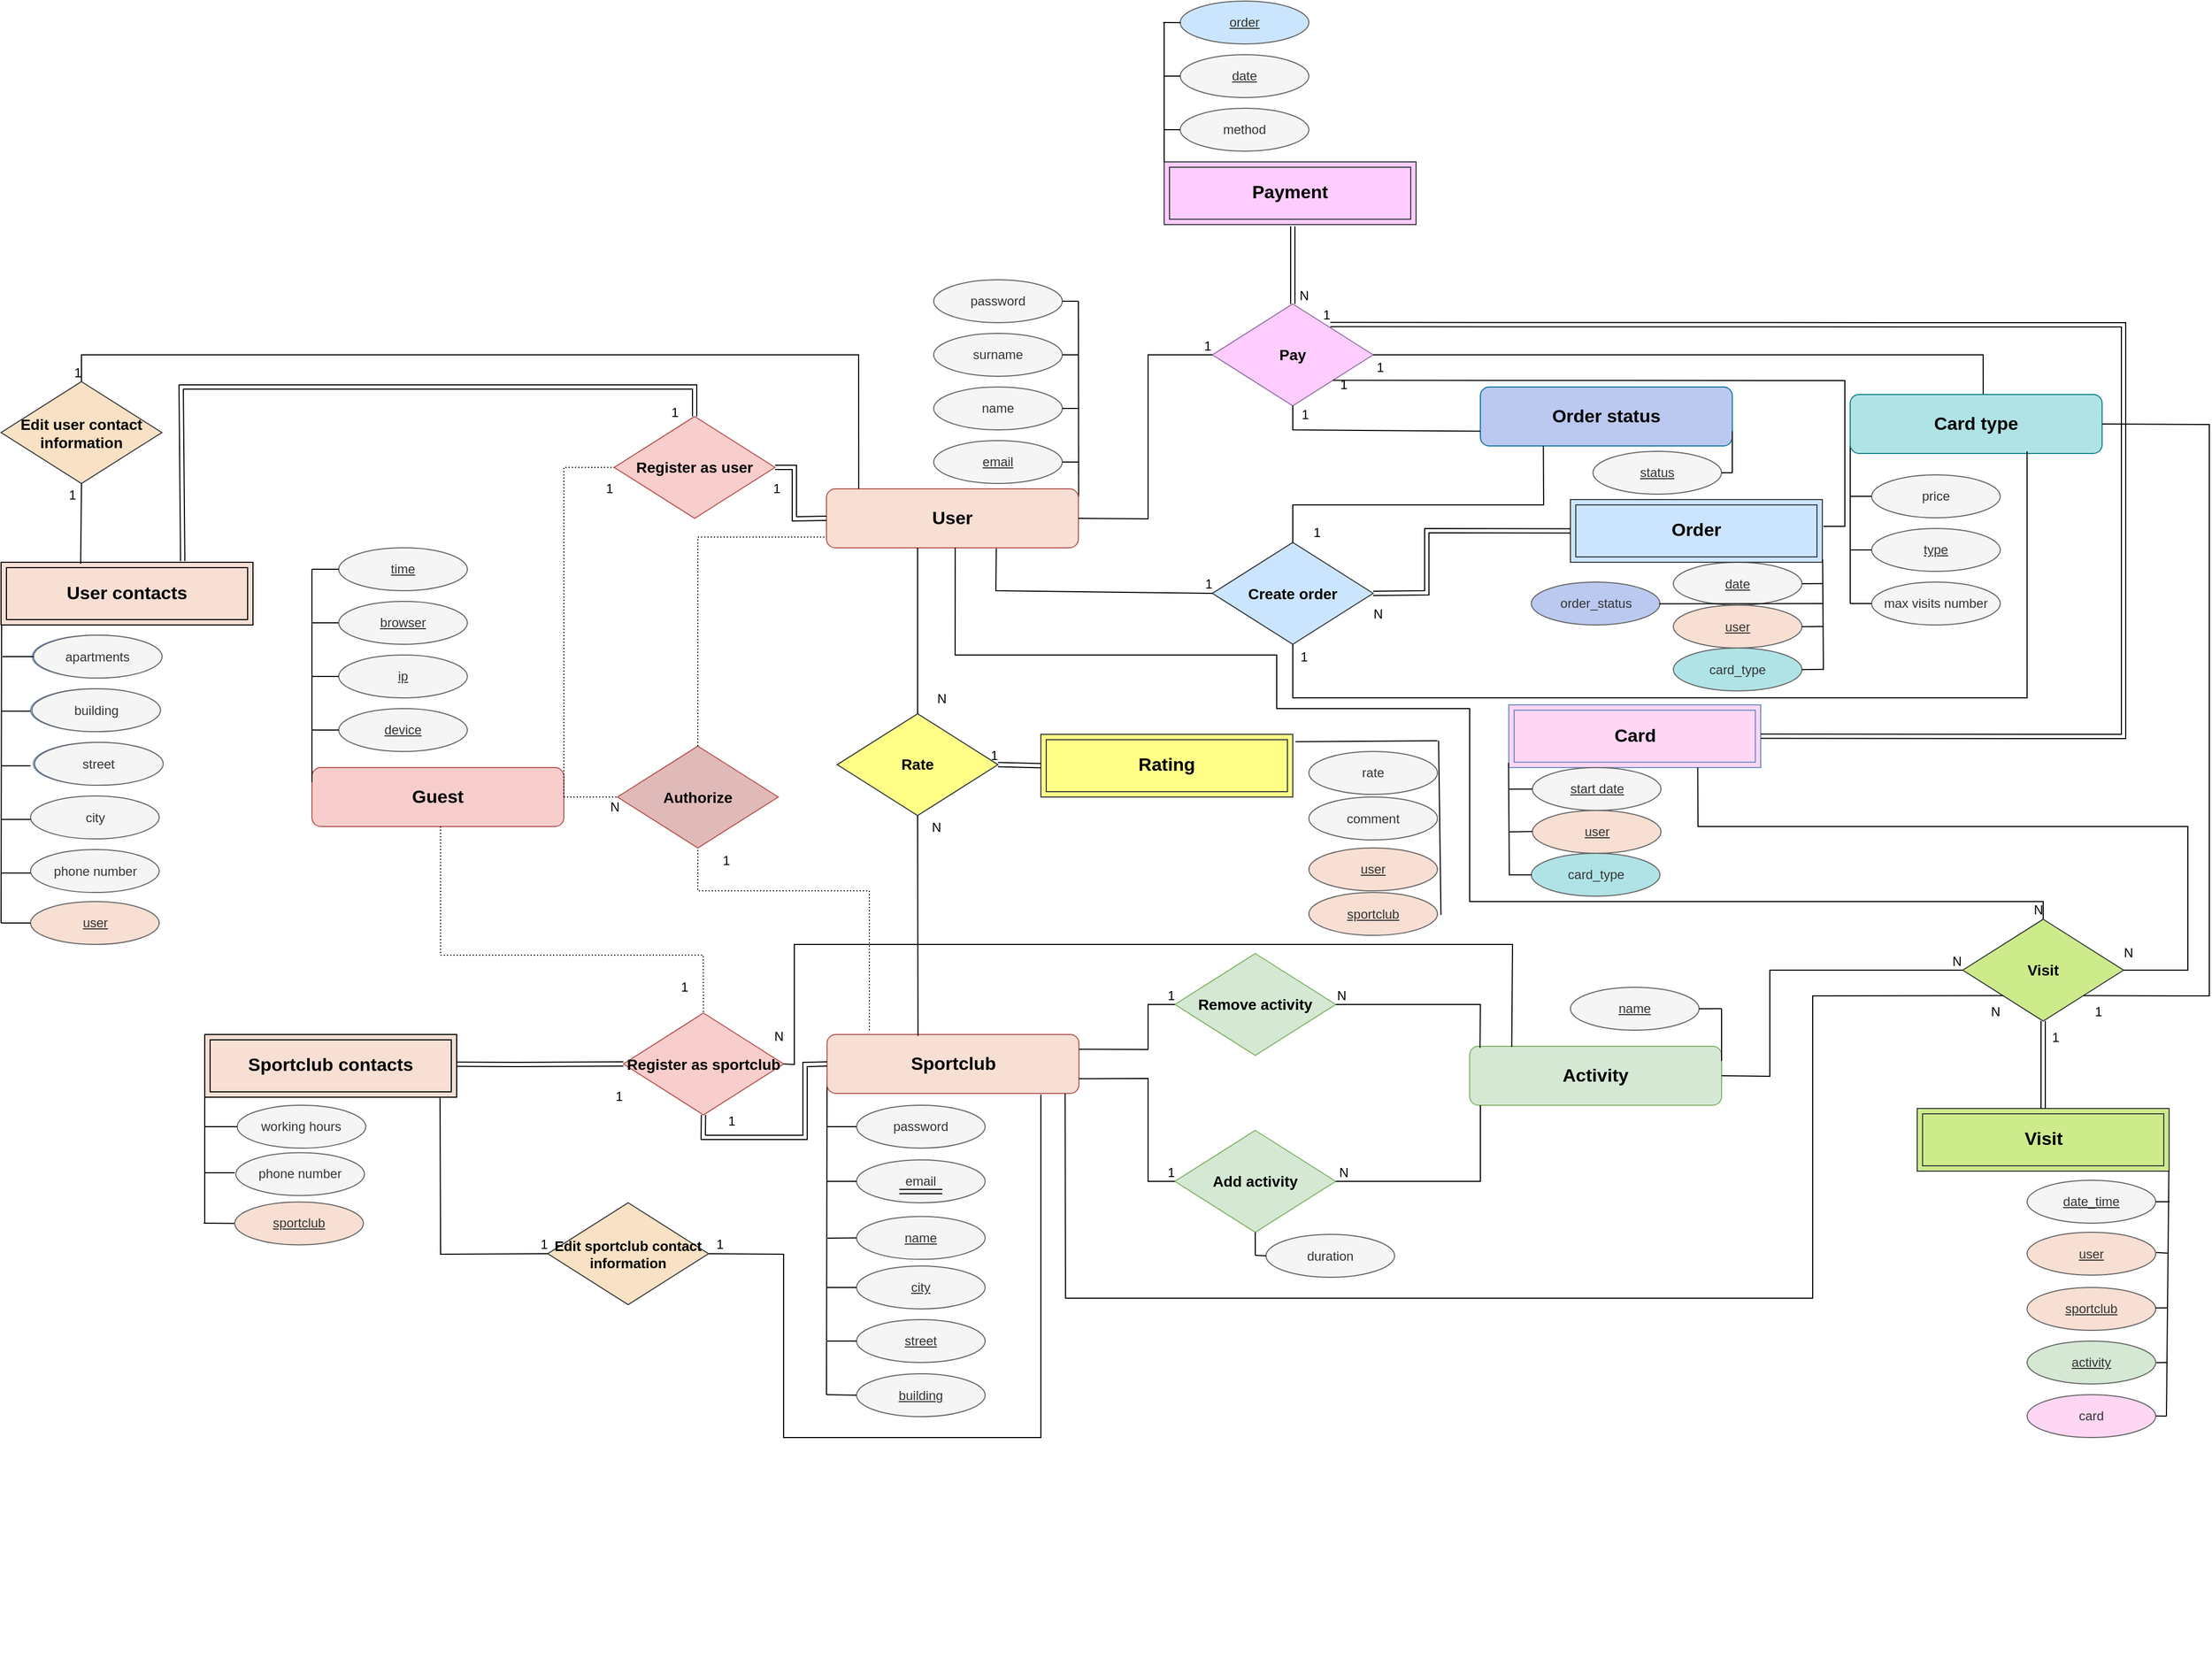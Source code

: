 <mxfile version="20.3.3" type="google"><diagram id="C5RBs43oDa-KdzZeNtuy" name="Page-1"><mxGraphModel dx="3541" dy="-1391" grid="1" gridSize="10" guides="1" tooltips="1" connect="0" arrows="1" fold="1" page="1" pageScale="1" pageWidth="827" pageHeight="1169" math="0" shadow="0"><root><mxCell id="WIyWlLk6GJQsqaUBKTNV-0"/><mxCell id="WIyWlLk6GJQsqaUBKTNV-1" parent="WIyWlLk6GJQsqaUBKTNV-0"/><mxCell id="oQd61O_9lMs_dJ6JtqQD-54" value="phone number" style="ellipse;whiteSpace=wrap;html=1;strokeWidth=1;fontStyle=0;fillColor=#f5f5f5;strokeColor=#666666;fontColor=#333333;" parent="WIyWlLk6GJQsqaUBKTNV-1" vertex="1"><mxGeometry x="-902.5" y="3581.53" width="120" height="40" as="geometry"/></mxCell><mxCell id="oQd61O_9lMs_dJ6JtqQD-57" value="city" style="ellipse;whiteSpace=wrap;html=1;strokeWidth=1;fontStyle=0;fillColor=#f5f5f5;strokeColor=#666666;fontColor=#333333;" parent="WIyWlLk6GJQsqaUBKTNV-1" vertex="1"><mxGeometry x="-902.5" y="3531.53" width="120" height="40" as="geometry"/></mxCell><mxCell id="oQd61O_9lMs_dJ6JtqQD-58" value="street" style="ellipse;whiteSpace=wrap;html=1;strokeWidth=1;fontStyle=0;fillColor=#dae8fc;strokeColor=#6c8ebf;" parent="WIyWlLk6GJQsqaUBKTNV-1" vertex="1"><mxGeometry x="-900" y="3481.53" width="120" height="40" as="geometry"/></mxCell><mxCell id="oQd61O_9lMs_dJ6JtqQD-59" value="apartments" style="ellipse;whiteSpace=wrap;html=1;strokeWidth=1;fontStyle=0;fillColor=#dae8fc;strokeColor=#6c8ebf;" parent="WIyWlLk6GJQsqaUBKTNV-1" vertex="1"><mxGeometry x="-901" y="3381.53" width="120" height="40" as="geometry"/></mxCell><mxCell id="oQd61O_9lMs_dJ6JtqQD-65" value="" style="endArrow=none;html=1;rounded=0;fontFamily=Helvetica;fontSize=15;exitX=1.001;exitY=0.137;exitDx=0;exitDy=0;exitPerimeter=0;" parent="WIyWlLk6GJQsqaUBKTNV-1" source="oQd61O_9lMs_dJ6JtqQD-233" edge="1"><mxGeometry width="50" height="50" relative="1" as="geometry"><mxPoint x="-160" y="3260" as="sourcePoint"/><mxPoint x="75" y="3070" as="targetPoint"/></mxGeometry></mxCell><mxCell id="oQd61O_9lMs_dJ6JtqQD-66" value="email" style="ellipse;whiteSpace=wrap;html=1;strokeWidth=1;fontStyle=4;fillColor=#f5f5f5;strokeColor=#666666;fontColor=#333333;" parent="WIyWlLk6GJQsqaUBKTNV-1" vertex="1"><mxGeometry x="-60" y="3200" width="120" height="40" as="geometry"/></mxCell><mxCell id="oQd61O_9lMs_dJ6JtqQD-67" value="name" style="ellipse;whiteSpace=wrap;html=1;strokeWidth=1;fontStyle=0;fillColor=#f5f5f5;strokeColor=#666666;fontColor=#333333;" parent="WIyWlLk6GJQsqaUBKTNV-1" vertex="1"><mxGeometry x="-60" y="3150" width="120" height="40" as="geometry"/></mxCell><object label="name" id="oQd61O_9lMs_dJ6JtqQD-68"><mxCell style="ellipse;whiteSpace=wrap;html=1;strokeWidth=1;fontStyle=4;fillColor=#f5f5f5;strokeColor=#666666;fontColor=#333333;" parent="WIyWlLk6GJQsqaUBKTNV-1" vertex="1"><mxGeometry x="-131.97" y="3923.79" width="120" height="40" as="geometry"/></mxCell></object><mxCell id="oQd61O_9lMs_dJ6JtqQD-70" value="surname" style="ellipse;whiteSpace=wrap;html=1;strokeWidth=1;fontStyle=0;fillColor=#f5f5f5;strokeColor=#666666;fontColor=#333333;" parent="WIyWlLk6GJQsqaUBKTNV-1" vertex="1"><mxGeometry x="-60" y="3100" width="120" height="40" as="geometry"/></mxCell><mxCell id="oQd61O_9lMs_dJ6JtqQD-71" value="" style="endArrow=none;html=1;rounded=0;fontFamily=Helvetica;fontSize=15;entryX=0;entryY=0.75;entryDx=0;entryDy=0;" parent="WIyWlLk6GJQsqaUBKTNV-1" edge="1"><mxGeometry width="50" height="50" relative="1" as="geometry"><mxPoint x="-160" y="4090" as="sourcePoint"/><mxPoint x="-159.47" y="3797.25" as="targetPoint"/></mxGeometry></mxCell><mxCell id="oQd61O_9lMs_dJ6JtqQD-74" value="" style="endArrow=none;html=1;rounded=0;fontFamily=Helvetica;fontSize=15;entryX=1;entryY=0.5;entryDx=0;entryDy=0;endSize=0;startSize=0;" parent="WIyWlLk6GJQsqaUBKTNV-1" target="oQd61O_9lMs_dJ6JtqQD-66" edge="1"><mxGeometry width="50" height="50" relative="1" as="geometry"><mxPoint x="75" y="3220" as="sourcePoint"/><mxPoint x="60" y="3220" as="targetPoint"/></mxGeometry></mxCell><mxCell id="oQd61O_9lMs_dJ6JtqQD-75" value="" style="endArrow=none;html=1;rounded=0;fontFamily=Helvetica;fontSize=15;exitX=1;exitY=0.5;exitDx=0;exitDy=0;" parent="WIyWlLk6GJQsqaUBKTNV-1" source="oQd61O_9lMs_dJ6JtqQD-67" edge="1"><mxGeometry width="50" height="50" relative="1" as="geometry"><mxPoint x="60" y="3170" as="sourcePoint"/><mxPoint x="75" y="3170" as="targetPoint"/></mxGeometry></mxCell><mxCell id="oQd61O_9lMs_dJ6JtqQD-76" value="" style="endArrow=none;html=1;rounded=0;fontFamily=Helvetica;fontSize=15;targetPerimeterSpacing=0;endSize=0;startSize=0;exitX=1;exitY=0.5;exitDx=0;exitDy=0;" parent="WIyWlLk6GJQsqaUBKTNV-1" source="oQd61O_9lMs_dJ6JtqQD-70" edge="1"><mxGeometry width="50" height="50" relative="1" as="geometry"><mxPoint x="70" y="3130" as="sourcePoint"/><mxPoint x="75" y="3120" as="targetPoint"/></mxGeometry></mxCell><mxCell id="oQd61O_9lMs_dJ6JtqQD-81" value="Guest" style="rounded=1;whiteSpace=wrap;html=1;fontStyle=1;fillColor=#f8cecc;strokeColor=#b85450;fontSize=17;" parent="WIyWlLk6GJQsqaUBKTNV-1" vertex="1"><mxGeometry x="-640" y="3505" width="235" height="55" as="geometry"/></mxCell><mxCell id="oQd61O_9lMs_dJ6JtqQD-83" value="Register as user" style="rhombus;whiteSpace=wrap;html=1;strokeWidth=1;fillColor=#f8cecc;strokeColor=#b85450;fontStyle=1;fontSize=14;" parent="WIyWlLk6GJQsqaUBKTNV-1" vertex="1"><mxGeometry x="-358" y="3177.5" width="150" height="95" as="geometry"/></mxCell><mxCell id="oQd61O_9lMs_dJ6JtqQD-84" value="device" style="ellipse;whiteSpace=wrap;html=1;strokeWidth=1;fontStyle=4;fillColor=#f5f5f5;strokeColor=#666666;fontColor=#333333;" parent="WIyWlLk6GJQsqaUBKTNV-1" vertex="1"><mxGeometry x="-615" y="3450" width="120" height="40" as="geometry"/></mxCell><mxCell id="oQd61O_9lMs_dJ6JtqQD-85" value="ip" style="ellipse;whiteSpace=wrap;html=1;strokeWidth=1;fontStyle=4;fillColor=#f5f5f5;strokeColor=#666666;fontColor=#333333;" parent="WIyWlLk6GJQsqaUBKTNV-1" vertex="1"><mxGeometry x="-615" y="3400" width="120" height="40" as="geometry"/></mxCell><mxCell id="oQd61O_9lMs_dJ6JtqQD-86" value="" style="endArrow=none;html=1;rounded=0;fontFamily=Helvetica;fontSize=15;entryX=0;entryY=0.5;entryDx=0;entryDy=0;" parent="WIyWlLk6GJQsqaUBKTNV-1" target="oQd61O_9lMs_dJ6JtqQD-84" edge="1"><mxGeometry width="50" height="50" relative="1" as="geometry"><mxPoint x="-640" y="3470" as="sourcePoint"/><mxPoint x="-615" y="3470" as="targetPoint"/></mxGeometry></mxCell><mxCell id="oQd61O_9lMs_dJ6JtqQD-87" value="" style="endArrow=none;html=1;rounded=0;fontFamily=Helvetica;fontSize=15;entryX=0;entryY=0.5;entryDx=0;entryDy=0;" parent="WIyWlLk6GJQsqaUBKTNV-1" target="oQd61O_9lMs_dJ6JtqQD-85" edge="1"><mxGeometry width="50" height="50" relative="1" as="geometry"><mxPoint x="-640" y="3420" as="sourcePoint"/><mxPoint x="-605" y="3480" as="targetPoint"/></mxGeometry></mxCell><mxCell id="oQd61O_9lMs_dJ6JtqQD-88" value="" style="endArrow=none;html=1;rounded=0;fontFamily=Helvetica;fontSize=15;entryX=0;entryY=0.5;entryDx=0;entryDy=0;" parent="WIyWlLk6GJQsqaUBKTNV-1" target="oQd61O_9lMs_dJ6JtqQD-91" edge="1"><mxGeometry width="50" height="50" relative="1" as="geometry"><mxPoint x="-640" y="3370" as="sourcePoint"/><mxPoint x="-615" y="3370" as="targetPoint"/></mxGeometry></mxCell><mxCell id="oQd61O_9lMs_dJ6JtqQD-89" value="" style="endArrow=none;html=1;rounded=0;fontFamily=Helvetica;fontSize=15;exitX=0;exitY=0.25;exitDx=0;exitDy=0;" parent="WIyWlLk6GJQsqaUBKTNV-1" source="oQd61O_9lMs_dJ6JtqQD-81" edge="1"><mxGeometry width="50" height="50" relative="1" as="geometry"><mxPoint x="-565" y="3507.84" as="sourcePoint"/><mxPoint x="-640" y="3320" as="targetPoint"/></mxGeometry></mxCell><mxCell id="oQd61O_9lMs_dJ6JtqQD-90" value="time" style="ellipse;whiteSpace=wrap;html=1;strokeWidth=1;fontStyle=4;fillColor=#f5f5f5;strokeColor=#666666;fontColor=#333333;" parent="WIyWlLk6GJQsqaUBKTNV-1" vertex="1"><mxGeometry x="-615" y="3300" width="120" height="40" as="geometry"/></mxCell><mxCell id="oQd61O_9lMs_dJ6JtqQD-91" value="browser" style="ellipse;whiteSpace=wrap;html=1;strokeWidth=1;fontStyle=4;fillColor=#f5f5f5;strokeColor=#666666;fontColor=#333333;" parent="WIyWlLk6GJQsqaUBKTNV-1" vertex="1"><mxGeometry x="-615" y="3350" width="120" height="40" as="geometry"/></mxCell><mxCell id="oQd61O_9lMs_dJ6JtqQD-92" value="" style="endArrow=none;html=1;rounded=0;fontFamily=Helvetica;fontSize=15;entryX=0;entryY=0.5;entryDx=0;entryDy=0;" parent="WIyWlLk6GJQsqaUBKTNV-1" target="oQd61O_9lMs_dJ6JtqQD-90" edge="1"><mxGeometry width="50" height="50" relative="1" as="geometry"><mxPoint x="-640" y="3320" as="sourcePoint"/><mxPoint x="-605" y="3380" as="targetPoint"/></mxGeometry></mxCell><mxCell id="oQd61O_9lMs_dJ6JtqQD-93" value="" style="endArrow=none;html=1;rounded=0;fontFamily=Helvetica;fontSize=15;entryX=0;entryY=0.5;entryDx=0;entryDy=0;" parent="WIyWlLk6GJQsqaUBKTNV-1" target="oQd61O_9lMs_dJ6JtqQD-90" edge="1"><mxGeometry width="50" height="50" relative="1" as="geometry"><mxPoint x="-640" y="3320" as="sourcePoint"/><mxPoint x="-595" y="3440" as="targetPoint"/></mxGeometry></mxCell><mxCell id="oQd61O_9lMs_dJ6JtqQD-94" value="" style="endArrow=none;html=1;rounded=0;dashed=1;dashPattern=1 2;fontFamily=Helvetica;fontSize=15;exitX=1;exitY=0.5;exitDx=0;exitDy=0;entryX=0;entryY=0.5;entryDx=0;entryDy=0;" parent="WIyWlLk6GJQsqaUBKTNV-1" source="oQd61O_9lMs_dJ6JtqQD-81" target="oQd61O_9lMs_dJ6JtqQD-83" edge="1"><mxGeometry relative="1" as="geometry"><mxPoint x="-265" y="3475" as="sourcePoint"/><mxPoint x="-355" y="3445" as="targetPoint"/><Array as="points"><mxPoint x="-405" y="3273"/><mxPoint x="-405" y="3225"/></Array></mxGeometry></mxCell><mxCell id="oQd61O_9lMs_dJ6JtqQD-95" value="" style="resizable=0;html=1;align=right;verticalAlign=bottom;fontFamily=Helvetica;fontSize=15;" parent="oQd61O_9lMs_dJ6JtqQD-94" connectable="0" vertex="1"><mxGeometry x="1" relative="1" as="geometry"/></mxCell><mxCell id="oQd61O_9lMs_dJ6JtqQD-96" value="" style="endArrow=none;html=1;rounded=0;dashed=1;dashPattern=1 2;fontFamily=Helvetica;fontSize=15;exitX=1;exitY=0.5;exitDx=0;exitDy=0;entryX=0;entryY=0.5;entryDx=0;entryDy=0;" parent="WIyWlLk6GJQsqaUBKTNV-1" source="oQd61O_9lMs_dJ6JtqQD-81" target="oQd61O_9lMs_dJ6JtqQD-229" edge="1"><mxGeometry relative="1" as="geometry"><mxPoint x="-395" y="3535" as="sourcePoint"/><mxPoint x="-325" y="3545.0" as="targetPoint"/><Array as="points"/></mxGeometry></mxCell><mxCell id="oQd61O_9lMs_dJ6JtqQD-97" value="" style="resizable=0;html=1;align=right;verticalAlign=bottom;fontFamily=Helvetica;fontSize=15;" parent="oQd61O_9lMs_dJ6JtqQD-96" connectable="0" vertex="1"><mxGeometry x="1" relative="1" as="geometry"/></mxCell><mxCell id="oQd61O_9lMs_dJ6JtqQD-99" value="N" style="resizable=0;html=1;align=right;verticalAlign=bottom;" parent="WIyWlLk6GJQsqaUBKTNV-1" connectable="0" vertex="1"><mxGeometry x="140" y="3272.5" as="geometry"><mxPoint x="-493" y="278" as="offset"/></mxGeometry></mxCell><mxCell id="oQd61O_9lMs_dJ6JtqQD-102" value="password" style="ellipse;whiteSpace=wrap;html=1;strokeWidth=1;fontStyle=0;fillColor=#f5f5f5;strokeColor=#666666;fontColor=#333333;" parent="WIyWlLk6GJQsqaUBKTNV-1" vertex="1"><mxGeometry x="-60" y="3050" width="120" height="40" as="geometry"/></mxCell><mxCell id="oQd61O_9lMs_dJ6JtqQD-103" value="" style="endArrow=none;html=1;rounded=0;fontFamily=Helvetica;fontSize=15;entryX=1;entryY=0.5;entryDx=0;entryDy=0;" parent="WIyWlLk6GJQsqaUBKTNV-1" target="oQd61O_9lMs_dJ6JtqQD-102" edge="1"><mxGeometry width="50" height="50" relative="1" as="geometry"><mxPoint x="75" y="3070" as="sourcePoint"/><mxPoint x="70" y="3090" as="targetPoint"/></mxGeometry></mxCell><mxCell id="oQd61O_9lMs_dJ6JtqQD-115" value="date" style="ellipse;whiteSpace=wrap;html=1;strokeWidth=1;fontStyle=4;fillColor=#f5f5f5;strokeColor=#666666;fontColor=#333333;" parent="WIyWlLk6GJQsqaUBKTNV-1" vertex="1"><mxGeometry x="630" y="3313.5" width="120" height="40" as="geometry"/></mxCell><mxCell id="oQd61O_9lMs_dJ6JtqQD-122" value="date" style="ellipse;whiteSpace=wrap;html=1;strokeWidth=1;fontStyle=4;fillColor=#f5f5f5;strokeColor=#666666;fontColor=#333333;" parent="WIyWlLk6GJQsqaUBKTNV-1" vertex="1"><mxGeometry x="170" y="2840" width="120" height="40" as="geometry"/></mxCell><mxCell id="oQd61O_9lMs_dJ6JtqQD-123" value="method" style="ellipse;whiteSpace=wrap;html=1;strokeWidth=1;fontStyle=0;fillColor=#f5f5f5;strokeColor=#666666;fontColor=#333333;" parent="WIyWlLk6GJQsqaUBKTNV-1" vertex="1"><mxGeometry x="170" y="2890" width="120" height="40" as="geometry"/></mxCell><mxCell id="oQd61O_9lMs_dJ6JtqQD-126" value="max visits number" style="ellipse;whiteSpace=wrap;html=1;strokeWidth=1;fontStyle=0;fillColor=#f5f5f5;strokeColor=#666666;fontColor=#333333;" parent="WIyWlLk6GJQsqaUBKTNV-1" vertex="1"><mxGeometry x="815" y="3332" width="120" height="40" as="geometry"/></mxCell><mxCell id="oQd61O_9lMs_dJ6JtqQD-127" value="price" style="ellipse;whiteSpace=wrap;html=1;strokeWidth=1;fontStyle=0;fillColor=#f5f5f5;strokeColor=#666666;fontColor=#333333;" parent="WIyWlLk6GJQsqaUBKTNV-1" vertex="1"><mxGeometry x="815" y="3232" width="120" height="40" as="geometry"/></mxCell><mxCell id="oQd61O_9lMs_dJ6JtqQD-128" value="&lt;u&gt;type&lt;/u&gt;" style="ellipse;whiteSpace=wrap;html=1;strokeWidth=1;fontStyle=0;fillColor=#f5f5f5;strokeColor=#666666;fontColor=#333333;" parent="WIyWlLk6GJQsqaUBKTNV-1" vertex="1"><mxGeometry x="815" y="3282" width="120" height="40" as="geometry"/></mxCell><mxCell id="oQd61O_9lMs_dJ6JtqQD-129" value="" style="endArrow=none;html=1;rounded=0;fontFamily=Helvetica;fontSize=15;exitX=0;exitY=0.867;exitDx=0;exitDy=0;exitPerimeter=0;" parent="WIyWlLk6GJQsqaUBKTNV-1" source="oQd61O_9lMs_dJ6JtqQD-323" edge="1"><mxGeometry width="50" height="50" relative="1" as="geometry"><mxPoint x="795" y="3212" as="sourcePoint"/><mxPoint x="795" y="3352" as="targetPoint"/><Array as="points"/></mxGeometry></mxCell><mxCell id="oQd61O_9lMs_dJ6JtqQD-130" value="" style="endArrow=none;html=1;rounded=0;fontFamily=Helvetica;fontSize=15;entryX=0;entryY=0.5;entryDx=0;entryDy=0;" parent="WIyWlLk6GJQsqaUBKTNV-1" target="oQd61O_9lMs_dJ6JtqQD-127" edge="1"><mxGeometry width="50" height="50" relative="1" as="geometry"><mxPoint x="795" y="3252" as="sourcePoint"/><mxPoint x="475" y="3307.95" as="targetPoint"/></mxGeometry></mxCell><mxCell id="oQd61O_9lMs_dJ6JtqQD-131" value="" style="endArrow=none;html=1;rounded=0;fontFamily=Helvetica;fontSize=15;entryX=0;entryY=0.5;entryDx=0;entryDy=0;" parent="WIyWlLk6GJQsqaUBKTNV-1" target="oQd61O_9lMs_dJ6JtqQD-128" edge="1"><mxGeometry width="50" height="50" relative="1" as="geometry"><mxPoint x="795" y="3302" as="sourcePoint"/><mxPoint x="825" y="3262" as="targetPoint"/></mxGeometry></mxCell><mxCell id="oQd61O_9lMs_dJ6JtqQD-132" value="" style="endArrow=none;html=1;rounded=0;fontFamily=Helvetica;fontSize=15;entryX=0;entryY=0.5;entryDx=0;entryDy=0;" parent="WIyWlLk6GJQsqaUBKTNV-1" target="oQd61O_9lMs_dJ6JtqQD-126" edge="1"><mxGeometry width="50" height="50" relative="1" as="geometry"><mxPoint x="795" y="3352" as="sourcePoint"/><mxPoint x="835" y="3272" as="targetPoint"/></mxGeometry></mxCell><mxCell id="oQd61O_9lMs_dJ6JtqQD-133" value="" style="resizable=0;html=1;align=right;verticalAlign=bottom;" parent="WIyWlLk6GJQsqaUBKTNV-1" connectable="0" vertex="1"><mxGeometry x="830" y="4350" as="geometry"><mxPoint x="400" y="21" as="offset"/></mxGeometry></mxCell><mxCell id="oQd61O_9lMs_dJ6JtqQD-135" value="date_time" style="ellipse;whiteSpace=wrap;html=1;strokeWidth=1;fontStyle=4;fillColor=#f5f5f5;strokeColor=#666666;fontColor=#333333;" parent="WIyWlLk6GJQsqaUBKTNV-1" vertex="1"><mxGeometry x="960" y="3890" width="120" height="40" as="geometry"/></mxCell><mxCell id="oQd61O_9lMs_dJ6JtqQD-140" value="" style="endArrow=none;html=1;rounded=0;fontFamily=Helvetica;fontSize=15;entryX=1.011;entryY=0.118;entryDx=0;entryDy=0;entryPerimeter=0;" parent="WIyWlLk6GJQsqaUBKTNV-1" target="oQd61O_9lMs_dJ6JtqQD-267" edge="1"><mxGeometry width="50" height="50" relative="1" as="geometry"><mxPoint x="410" y="3480" as="sourcePoint"/><mxPoint x="82.5" y="3524.42" as="targetPoint"/></mxGeometry></mxCell><mxCell id="oQd61O_9lMs_dJ6JtqQD-142" value="rate" style="ellipse;whiteSpace=wrap;html=1;strokeWidth=1;fontStyle=0;fillColor=#f5f5f5;strokeColor=#666666;fontColor=#333333;" parent="WIyWlLk6GJQsqaUBKTNV-1" vertex="1"><mxGeometry x="290" y="3490" width="120" height="40" as="geometry"/></mxCell><mxCell id="oQd61O_9lMs_dJ6JtqQD-144" value="comment" style="ellipse;whiteSpace=wrap;html=1;strokeWidth=1;fontStyle=0;fillColor=#f5f5f5;strokeColor=#666666;fontColor=#333333;" parent="WIyWlLk6GJQsqaUBKTNV-1" vertex="1"><mxGeometry x="290" y="3532.5" width="120" height="40" as="geometry"/></mxCell><mxCell id="oQd61O_9lMs_dJ6JtqQD-145" value="" style="endArrow=none;html=1;rounded=0;fontFamily=Helvetica;fontSize=15;entryX=1.027;entryY=0.524;entryDx=0;entryDy=0;entryPerimeter=0;" parent="WIyWlLk6GJQsqaUBKTNV-1" target="RxwUGeWgfu5geCj4dM-K-48" edge="1"><mxGeometry width="50" height="50" relative="1" as="geometry"><mxPoint x="411" y="3480" as="sourcePoint"/><mxPoint x="411" y="3610" as="targetPoint"/></mxGeometry></mxCell><mxCell id="oQd61O_9lMs_dJ6JtqQD-150" value="building" style="ellipse;whiteSpace=wrap;html=1;strokeWidth=1;fontStyle=0;fillColor=#dae8fc;strokeColor=#6c8ebf;" parent="WIyWlLk6GJQsqaUBKTNV-1" vertex="1"><mxGeometry x="-902.5" y="3431.53" width="120" height="40" as="geometry"/></mxCell><mxCell id="oQd61O_9lMs_dJ6JtqQD-178" value="apartments" style="ellipse;whiteSpace=wrap;html=1;strokeWidth=1;fontStyle=0;fillColor=#f5f5f5;strokeColor=#666666;fontColor=#333333;" parent="WIyWlLk6GJQsqaUBKTNV-1" vertex="1"><mxGeometry x="-899.75" y="3381.53" width="120" height="40" as="geometry"/></mxCell><mxCell id="oQd61O_9lMs_dJ6JtqQD-179" value="building" style="ellipse;whiteSpace=wrap;html=1;strokeWidth=1;fontStyle=0;fillColor=#f5f5f5;strokeColor=#666666;fontColor=#333333;" parent="WIyWlLk6GJQsqaUBKTNV-1" vertex="1"><mxGeometry x="-901.25" y="3431.53" width="120" height="40" as="geometry"/></mxCell><mxCell id="oQd61O_9lMs_dJ6JtqQD-180" value="street" style="ellipse;whiteSpace=wrap;html=1;strokeWidth=1;fontStyle=0;fillColor=#f5f5f5;strokeColor=#666666;fontColor=#333333;" parent="WIyWlLk6GJQsqaUBKTNV-1" vertex="1"><mxGeometry x="-898.75" y="3481.53" width="120" height="40" as="geometry"/></mxCell><mxCell id="oQd61O_9lMs_dJ6JtqQD-186" value="" style="endArrow=none;html=1;rounded=0;dashed=1;dashPattern=1 2;fontFamily=Helvetica;fontSize=15;entryX=0.5;entryY=0;entryDx=0;entryDy=0;" parent="WIyWlLk6GJQsqaUBKTNV-1" target="oQd61O_9lMs_dJ6JtqQD-230" edge="1"><mxGeometry relative="1" as="geometry"><mxPoint x="-520" y="3560" as="sourcePoint"/><mxPoint x="-325" y="3650" as="targetPoint"/><Array as="points"><mxPoint x="-520" y="3600"/><mxPoint x="-520" y="3680"/><mxPoint x="-400" y="3680"/><mxPoint x="-275" y="3680"/></Array></mxGeometry></mxCell><mxCell id="oQd61O_9lMs_dJ6JtqQD-187" value="" style="resizable=0;html=1;align=right;verticalAlign=bottom;fontFamily=Helvetica;fontSize=15;" parent="oQd61O_9lMs_dJ6JtqQD-186" connectable="0" vertex="1"><mxGeometry x="1" relative="1" as="geometry"/></mxCell><mxCell id="oQd61O_9lMs_dJ6JtqQD-202" value="email" style="ellipse;whiteSpace=wrap;html=1;strokeWidth=1;fontStyle=0;fillColor=#f5f5f5;strokeColor=#666666;fontColor=#333333;fontSize=12;" parent="WIyWlLk6GJQsqaUBKTNV-1" vertex="1"><mxGeometry x="-131.97" y="3871.0" width="120" height="40" as="geometry"/></mxCell><mxCell id="oQd61O_9lMs_dJ6JtqQD-205" value="password" style="ellipse;whiteSpace=wrap;html=1;strokeWidth=1;fontStyle=0;fillColor=#f5f5f5;strokeColor=#666666;fontColor=#333333;" parent="WIyWlLk6GJQsqaUBKTNV-1" vertex="1"><mxGeometry x="-131.97" y="3820.0" width="120" height="40" as="geometry"/></mxCell><mxCell id="oQd61O_9lMs_dJ6JtqQD-229" value="Authorize" style="rhombus;whiteSpace=wrap;html=1;strokeWidth=1;fillColor=#E0BAB8;strokeColor=#b85450;fontStyle=1;fontSize=14;" parent="WIyWlLk6GJQsqaUBKTNV-1" vertex="1"><mxGeometry x="-355" y="3485" width="150" height="95" as="geometry"/></mxCell><mxCell id="oQd61O_9lMs_dJ6JtqQD-230" value="Register as sportclub" style="rhombus;whiteSpace=wrap;html=1;strokeWidth=1;fillColor=#f8cecc;strokeColor=#b85450;fontStyle=1;fontSize=14;" parent="WIyWlLk6GJQsqaUBKTNV-1" vertex="1"><mxGeometry x="-349.47" y="3734" width="149.47" height="95" as="geometry"/></mxCell><mxCell id="oQd61O_9lMs_dJ6JtqQD-233" value="User" style="rounded=1;whiteSpace=wrap;html=1;fontStyle=1;fillColor=#F8DFD3;strokeColor=#b85450;fontSize=17;" parent="WIyWlLk6GJQsqaUBKTNV-1" vertex="1"><mxGeometry x="-160" y="3245" width="235" height="55" as="geometry"/></mxCell><mxCell id="oQd61O_9lMs_dJ6JtqQD-234" value="Sportclub" style="rounded=1;whiteSpace=wrap;html=1;fontStyle=1;fillColor=#F8DFD3;strokeColor=#b85450;fontSize=17;" parent="WIyWlLk6GJQsqaUBKTNV-1" vertex="1"><mxGeometry x="-159.47" y="3754" width="235" height="55" as="geometry"/></mxCell><mxCell id="oQd61O_9lMs_dJ6JtqQD-237" value="" style="endArrow=none;html=1;rounded=0;fontFamily=Helvetica;fontSize=15;entryX=0;entryY=0.5;entryDx=0;entryDy=0;" parent="WIyWlLk6GJQsqaUBKTNV-1" target="oQd61O_9lMs_dJ6JtqQD-205" edge="1"><mxGeometry width="50" height="50" relative="1" as="geometry"><mxPoint x="-159.47" y="3840" as="sourcePoint"/><mxPoint x="-121.47" y="3431" as="targetPoint"/></mxGeometry></mxCell><mxCell id="oQd61O_9lMs_dJ6JtqQD-238" value="" style="endArrow=none;html=1;rounded=0;fontFamily=Helvetica;fontSize=15;entryX=0;entryY=0.5;entryDx=0;entryDy=0;" parent="WIyWlLk6GJQsqaUBKTNV-1" target="oQd61O_9lMs_dJ6JtqQD-202" edge="1"><mxGeometry width="50" height="50" relative="1" as="geometry"><mxPoint x="-159.47" y="3891" as="sourcePoint"/><mxPoint x="-121.97" y="3850.0" as="targetPoint"/></mxGeometry></mxCell><mxCell id="oQd61O_9lMs_dJ6JtqQD-240" value="" style="endArrow=none;html=1;rounded=0;fontFamily=Helvetica;fontSize=15;entryX=0;entryY=0.5;entryDx=0;entryDy=0;" parent="WIyWlLk6GJQsqaUBKTNV-1" target="oQd61O_9lMs_dJ6JtqQD-68" edge="1"><mxGeometry width="50" height="50" relative="1" as="geometry"><mxPoint x="-159" y="3944" as="sourcePoint"/><mxPoint x="-101.97" y="3870.0" as="targetPoint"/></mxGeometry></mxCell><mxCell id="oQd61O_9lMs_dJ6JtqQD-241" value="" style="shape=link;html=1;rounded=0;fontSize=12;entryX=1;entryY=0.5;entryDx=0;entryDy=0;exitX=0;exitY=0.5;exitDx=0;exitDy=0;" parent="WIyWlLk6GJQsqaUBKTNV-1" source="oQd61O_9lMs_dJ6JtqQD-233" target="oQd61O_9lMs_dJ6JtqQD-83" edge="1"><mxGeometry relative="1" as="geometry"><mxPoint x="-210" y="3250" as="sourcePoint"/><mxPoint x="-50" y="3250" as="targetPoint"/><Array as="points"><mxPoint x="-190" y="3273"/><mxPoint x="-190" y="3225"/></Array></mxGeometry></mxCell><mxCell id="oQd61O_9lMs_dJ6JtqQD-242" value="1" style="resizable=0;html=1;align=right;verticalAlign=bottom;fontSize=12;" parent="oQd61O_9lMs_dJ6JtqQD-241" connectable="0" vertex="1"><mxGeometry x="1" relative="1" as="geometry"><mxPoint x="5" y="28" as="offset"/></mxGeometry></mxCell><mxCell id="oQd61O_9lMs_dJ6JtqQD-243" value="" style="shape=link;html=1;rounded=0;fontSize=12;exitX=0;exitY=0.5;exitDx=0;exitDy=0;entryX=0.5;entryY=1;entryDx=0;entryDy=0;" parent="WIyWlLk6GJQsqaUBKTNV-1" source="oQd61O_9lMs_dJ6JtqQD-234" target="oQd61O_9lMs_dJ6JtqQD-230" edge="1"><mxGeometry relative="1" as="geometry"><mxPoint x="-179.47" y="3750" as="sourcePoint"/><mxPoint x="-280" y="3830" as="targetPoint"/><Array as="points"><mxPoint x="-159" y="3782"/><mxPoint x="-180" y="3782"/><mxPoint x="-180" y="3850"/><mxPoint x="-275" y="3850"/></Array></mxGeometry></mxCell><mxCell id="oQd61O_9lMs_dJ6JtqQD-244" value="1" style="resizable=0;html=1;align=right;verticalAlign=bottom;fontSize=12;" parent="oQd61O_9lMs_dJ6JtqQD-243" connectable="0" vertex="1"><mxGeometry x="1" relative="1" as="geometry"><mxPoint x="30" y="14" as="offset"/></mxGeometry></mxCell><mxCell id="oQd61O_9lMs_dJ6JtqQD-245" value="" style="endArrow=none;html=1;rounded=0;dashed=1;dashPattern=1 2;fontSize=12;entryX=0.5;entryY=1;entryDx=0;entryDy=0;" parent="WIyWlLk6GJQsqaUBKTNV-1" target="oQd61O_9lMs_dJ6JtqQD-229" edge="1"><mxGeometry relative="1" as="geometry"><mxPoint x="-120" y="3750" as="sourcePoint"/><mxPoint x="-30" y="3600" as="targetPoint"/><Array as="points"><mxPoint x="-120" y="3620"/><mxPoint x="-280" y="3620"/></Array></mxGeometry></mxCell><mxCell id="oQd61O_9lMs_dJ6JtqQD-246" value="1" style="resizable=0;html=1;align=right;verticalAlign=bottom;fontSize=12;fillColor=#CCA9A7;" parent="oQd61O_9lMs_dJ6JtqQD-245" connectable="0" vertex="1"><mxGeometry x="1" relative="1" as="geometry"><mxPoint x="30" y="20" as="offset"/></mxGeometry></mxCell><mxCell id="oQd61O_9lMs_dJ6JtqQD-250" value="1" style="resizable=0;html=1;align=right;verticalAlign=bottom;fontSize=12;fillColor=#CCA9A7;" parent="WIyWlLk6GJQsqaUBKTNV-1" connectable="0" vertex="1"><mxGeometry x="-189.999" y="3532.5" as="geometry"><mxPoint x="-99" y="186" as="offset"/></mxGeometry></mxCell><mxCell id="oQd61O_9lMs_dJ6JtqQD-251" value="1" style="resizable=0;html=1;align=right;verticalAlign=bottom;fontSize=12;fillColor=#CCA9A7;" parent="WIyWlLk6GJQsqaUBKTNV-1" connectable="0" vertex="1"><mxGeometry x="-240.999" y="3560" as="geometry"><mxPoint x="-118" y="-307" as="offset"/></mxGeometry></mxCell><mxCell id="oQd61O_9lMs_dJ6JtqQD-252" value="" style="endArrow=none;html=1;rounded=0;fontFamily=Helvetica;fontSize=15;entryX=0.002;entryY=0.913;entryDx=0;entryDy=0;entryPerimeter=0;" parent="WIyWlLk6GJQsqaUBKTNV-1" edge="1"><mxGeometry width="50" height="50" relative="1" as="geometry"><mxPoint x="-930" y="3650" as="sourcePoint"/><mxPoint x="-929.53" y="3371.745" as="targetPoint"/></mxGeometry></mxCell><mxCell id="oQd61O_9lMs_dJ6JtqQD-253" value="" style="endArrow=none;html=1;rounded=0;fontFamily=Helvetica;fontSize=15;entryX=0;entryY=0.5;entryDx=0;entryDy=0;" parent="WIyWlLk6GJQsqaUBKTNV-1" edge="1"><mxGeometry width="50" height="50" relative="1" as="geometry"><mxPoint x="-930" y="3452.41" as="sourcePoint"/><mxPoint x="-902.5" y="3452.41" as="targetPoint"/></mxGeometry></mxCell><mxCell id="oQd61O_9lMs_dJ6JtqQD-254" value="" style="endArrow=none;html=1;rounded=0;fontFamily=Helvetica;fontSize=15;entryX=0;entryY=0.5;entryDx=0;entryDy=0;" parent="WIyWlLk6GJQsqaUBKTNV-1" edge="1"><mxGeometry width="50" height="50" relative="1" as="geometry"><mxPoint x="-930" y="3503.41" as="sourcePoint"/><mxPoint x="-902.5" y="3503.41" as="targetPoint"/></mxGeometry></mxCell><mxCell id="oQd61O_9lMs_dJ6JtqQD-255" value="" style="endArrow=none;html=1;rounded=0;fontFamily=Helvetica;fontSize=15;entryX=0;entryY=0.5;entryDx=0;entryDy=0;" parent="WIyWlLk6GJQsqaUBKTNV-1" edge="1"><mxGeometry width="50" height="50" relative="1" as="geometry"><mxPoint x="-930" y="3553.41" as="sourcePoint"/><mxPoint x="-902.5" y="3553.41" as="targetPoint"/></mxGeometry></mxCell><mxCell id="oQd61O_9lMs_dJ6JtqQD-256" value="" style="endArrow=none;html=1;rounded=0;fontFamily=Helvetica;fontSize=15;entryX=0;entryY=0.5;entryDx=0;entryDy=0;" parent="WIyWlLk6GJQsqaUBKTNV-1" edge="1"><mxGeometry width="50" height="50" relative="1" as="geometry"><mxPoint x="-930" y="3603.41" as="sourcePoint"/><mxPoint x="-902.5" y="3603.41" as="targetPoint"/></mxGeometry></mxCell><mxCell id="oQd61O_9lMs_dJ6JtqQD-257" value="" style="endArrow=none;html=1;rounded=0;fontFamily=Helvetica;fontSize=15;entryX=0;entryY=0.5;entryDx=0;entryDy=0;" parent="WIyWlLk6GJQsqaUBKTNV-1" target="oQd61O_9lMs_dJ6JtqQD-178" edge="1"><mxGeometry width="50" height="50" relative="1" as="geometry"><mxPoint x="-928.66" y="3401.53" as="sourcePoint"/><mxPoint x="-892.5" y="3462.41" as="targetPoint"/></mxGeometry></mxCell><mxCell id="oQd61O_9lMs_dJ6JtqQD-258" value="" style="shape=link;html=1;rounded=0;fontSize=14;entryX=0.5;entryY=0;entryDx=0;entryDy=0;exitX=0.721;exitY=-0.019;exitDx=0;exitDy=0;exitPerimeter=0;" parent="WIyWlLk6GJQsqaUBKTNV-1" source="oQd61O_9lMs_dJ6JtqQD-262" target="oQd61O_9lMs_dJ6JtqQD-83" edge="1"><mxGeometry relative="1" as="geometry"><mxPoint x="-760" y="3630" as="sourcePoint"/><mxPoint x="-680" y="3690" as="targetPoint"/><Array as="points"><mxPoint x="-762" y="3150"/><mxPoint x="-680" y="3150"/><mxPoint x="-283" y="3150"/></Array></mxGeometry></mxCell><mxCell id="oQd61O_9lMs_dJ6JtqQD-259" value="1" style="resizable=0;html=1;align=right;verticalAlign=bottom;fontSize=12;fillColor=#CCA9A7;" parent="oQd61O_9lMs_dJ6JtqQD-258" connectable="0" vertex="1"><mxGeometry x="1" relative="1" as="geometry"><mxPoint x="-15" y="5" as="offset"/></mxGeometry></mxCell><mxCell id="oQd61O_9lMs_dJ6JtqQD-262" value="User contacts" style="shape=ext;margin=3;double=1;whiteSpace=wrap;html=1;align=center;fontSize=17;fillColor=#F8DFD3;fontStyle=1" parent="WIyWlLk6GJQsqaUBKTNV-1" vertex="1"><mxGeometry x="-930" y="3313.5" width="235" height="58.5" as="geometry"/></mxCell><mxCell id="oQd61O_9lMs_dJ6JtqQD-265" value="Activity" style="rounded=1;whiteSpace=wrap;html=1;fontStyle=1;fillColor=#d5e8d4;strokeColor=#82b366;fontSize=17;" parent="WIyWlLk6GJQsqaUBKTNV-1" vertex="1"><mxGeometry x="440" y="3765" width="235" height="55" as="geometry"/></mxCell><mxCell id="oQd61O_9lMs_dJ6JtqQD-266" value="Rate" style="rhombus;whiteSpace=wrap;html=1;strokeWidth=1;fillColor=#ffff88;strokeColor=#36393d;fontStyle=1;fontSize=14;" parent="WIyWlLk6GJQsqaUBKTNV-1" vertex="1"><mxGeometry x="-150.0" y="3454.78" width="150" height="95" as="geometry"/></mxCell><mxCell id="oQd61O_9lMs_dJ6JtqQD-267" value="Rating" style="shape=ext;margin=3;double=1;whiteSpace=wrap;html=1;align=center;fontSize=17;fillColor=#ffff88;fontStyle=1;strokeColor=#36393d;" parent="WIyWlLk6GJQsqaUBKTNV-1" vertex="1"><mxGeometry x="40" y="3474" width="235" height="58.5" as="geometry"/></mxCell><mxCell id="oQd61O_9lMs_dJ6JtqQD-268" value="" style="endArrow=none;html=1;rounded=0;fontSize=17;entryX=0.5;entryY=0;entryDx=0;entryDy=0;" parent="WIyWlLk6GJQsqaUBKTNV-1" target="oQd61O_9lMs_dJ6JtqQD-266" edge="1"><mxGeometry relative="1" as="geometry"><mxPoint x="-75" y="3300" as="sourcePoint"/><mxPoint x="-230" y="3440" as="targetPoint"/></mxGeometry></mxCell><mxCell id="oQd61O_9lMs_dJ6JtqQD-269" value="N" style="resizable=0;html=1;align=right;verticalAlign=bottom;fontSize=12;fillColor=#C2CAFF;" parent="oQd61O_9lMs_dJ6JtqQD-268" connectable="0" vertex="1"><mxGeometry x="1" relative="1" as="geometry"><mxPoint x="27" y="-6" as="offset"/></mxGeometry></mxCell><mxCell id="oQd61O_9lMs_dJ6JtqQD-270" value="" style="endArrow=none;html=1;rounded=0;fontSize=17;entryX=0.5;entryY=1;entryDx=0;entryDy=0;exitX=0.361;exitY=0.024;exitDx=0;exitDy=0;exitPerimeter=0;" parent="WIyWlLk6GJQsqaUBKTNV-1" source="oQd61O_9lMs_dJ6JtqQD-234" target="oQd61O_9lMs_dJ6JtqQD-266" edge="1"><mxGeometry relative="1" as="geometry"><mxPoint x="-75" y="3750" as="sourcePoint"/><mxPoint x="-31.97" y="3465" as="targetPoint"/></mxGeometry></mxCell><mxCell id="oQd61O_9lMs_dJ6JtqQD-271" value="N" style="resizable=0;html=1;align=right;verticalAlign=bottom;fontSize=12;fillColor=#C2CAFF;" parent="oQd61O_9lMs_dJ6JtqQD-270" connectable="0" vertex="1"><mxGeometry x="1" relative="1" as="geometry"><mxPoint x="22" y="20" as="offset"/></mxGeometry></mxCell><mxCell id="oQd61O_9lMs_dJ6JtqQD-274" value="" style="shape=link;html=1;rounded=0;fontSize=12;entryX=1;entryY=0.5;entryDx=0;entryDy=0;exitX=0;exitY=0.5;exitDx=0;exitDy=0;" parent="WIyWlLk6GJQsqaUBKTNV-1" source="oQd61O_9lMs_dJ6JtqQD-267" target="oQd61O_9lMs_dJ6JtqQD-266" edge="1"><mxGeometry relative="1" as="geometry"><mxPoint x="120" y="3503" as="sourcePoint"/><mxPoint x="220" y="3560" as="targetPoint"/></mxGeometry></mxCell><mxCell id="oQd61O_9lMs_dJ6JtqQD-275" value="1" style="resizable=0;html=1;align=right;verticalAlign=bottom;fontSize=12;fillColor=#C2CAFF;" parent="oQd61O_9lMs_dJ6JtqQD-274" connectable="0" vertex="1"><mxGeometry x="1" relative="1" as="geometry"/></mxCell><mxCell id="oQd61O_9lMs_dJ6JtqQD-276" value="Edit user contact information" style="rhombus;whiteSpace=wrap;html=1;strokeWidth=1;fillColor=#F8E1C4;strokeColor=#36393d;fontStyle=1;fontSize=14;" parent="WIyWlLk6GJQsqaUBKTNV-1" vertex="1"><mxGeometry x="-930" y="3145" width="150" height="95" as="geometry"/></mxCell><mxCell id="oQd61O_9lMs_dJ6JtqQD-281" value="" style="endArrow=none;html=1;rounded=0;fontSize=12;startSize=0;endSize=0;targetPerimeterSpacing=0;entryX=0.5;entryY=0;entryDx=0;entryDy=0;exitX=0.128;exitY=-0.001;exitDx=0;exitDy=0;exitPerimeter=0;" parent="WIyWlLk6GJQsqaUBKTNV-1" source="oQd61O_9lMs_dJ6JtqQD-233" target="oQd61O_9lMs_dJ6JtqQD-276" edge="1"><mxGeometry relative="1" as="geometry"><mxPoint x="-130" y="3200" as="sourcePoint"/><mxPoint x="-820" y="3120" as="targetPoint"/><Array as="points"><mxPoint x="-130" y="3120"/><mxPoint x="-855" y="3120"/></Array></mxGeometry></mxCell><mxCell id="oQd61O_9lMs_dJ6JtqQD-282" value="1" style="resizable=0;html=1;align=right;verticalAlign=bottom;fontSize=12;fillColor=#C2CAFF;" parent="oQd61O_9lMs_dJ6JtqQD-281" connectable="0" vertex="1"><mxGeometry x="1" relative="1" as="geometry"/></mxCell><mxCell id="oQd61O_9lMs_dJ6JtqQD-287" value="Create order" style="rhombus;whiteSpace=wrap;html=1;strokeWidth=1;fillColor=#cce5ff;strokeColor=#36393d;fontStyle=1;fontSize=14;" parent="WIyWlLk6GJQsqaUBKTNV-1" vertex="1"><mxGeometry x="200" y="3295.0" width="150" height="95" as="geometry"/></mxCell><mxCell id="oQd61O_9lMs_dJ6JtqQD-288" value="Pay" style="rhombus;whiteSpace=wrap;html=1;strokeWidth=1;fillColor=#FFCCFF;strokeColor=#9673a6;fontStyle=1;fontSize=14;" parent="WIyWlLk6GJQsqaUBKTNV-1" vertex="1"><mxGeometry x="200" y="3072.5" width="150" height="95" as="geometry"/></mxCell><mxCell id="oQd61O_9lMs_dJ6JtqQD-289" value="" style="endArrow=none;html=1;rounded=0;fontSize=12;startSize=0;endSize=0;targetPerimeterSpacing=0;entryX=0;entryY=0.5;entryDx=0;entryDy=0;exitX=0.674;exitY=1.011;exitDx=0;exitDy=0;exitPerimeter=0;" parent="WIyWlLk6GJQsqaUBKTNV-1" source="oQd61O_9lMs_dJ6JtqQD-233" target="oQd61O_9lMs_dJ6JtqQD-287" edge="1"><mxGeometry relative="1" as="geometry"><mxPoint x="220" y="3400" as="sourcePoint"/><mxPoint x="380" y="3400" as="targetPoint"/><Array as="points"><mxPoint x="-2" y="3340"/></Array></mxGeometry></mxCell><mxCell id="oQd61O_9lMs_dJ6JtqQD-290" value="1" style="resizable=0;html=1;align=right;verticalAlign=bottom;fontSize=12;fillColor=#FFCCFF;" parent="oQd61O_9lMs_dJ6JtqQD-289" connectable="0" vertex="1"><mxGeometry x="1" relative="1" as="geometry"/></mxCell><mxCell id="oQd61O_9lMs_dJ6JtqQD-291" value="" style="endArrow=none;html=1;rounded=0;fontSize=12;startSize=0;endSize=0;targetPerimeterSpacing=0;entryX=0;entryY=0.5;entryDx=0;entryDy=0;exitX=1;exitY=0.5;exitDx=0;exitDy=0;" parent="WIyWlLk6GJQsqaUBKTNV-1" source="oQd61O_9lMs_dJ6JtqQD-233" target="oQd61O_9lMs_dJ6JtqQD-288" edge="1"><mxGeometry relative="1" as="geometry"><mxPoint x="220" y="3400" as="sourcePoint"/><mxPoint x="380" y="3400" as="targetPoint"/><Array as="points"><mxPoint x="140" y="3273"/><mxPoint x="140" y="3120"/></Array></mxGeometry></mxCell><mxCell id="oQd61O_9lMs_dJ6JtqQD-292" value="1" style="resizable=0;html=1;align=right;verticalAlign=bottom;fontSize=12;fillColor=#FFCCFF;" parent="oQd61O_9lMs_dJ6JtqQD-291" connectable="0" vertex="1"><mxGeometry x="1" relative="1" as="geometry"/></mxCell><mxCell id="oQd61O_9lMs_dJ6JtqQD-293" value="Order" style="shape=ext;margin=3;double=1;whiteSpace=wrap;html=1;align=center;fontSize=17;fillColor=#CCE5FF;fontStyle=1;strokeColor=#36393d;" parent="WIyWlLk6GJQsqaUBKTNV-1" vertex="1"><mxGeometry x="534" y="3255" width="235" height="58.5" as="geometry"/></mxCell><mxCell id="oQd61O_9lMs_dJ6JtqQD-295" value="" style="shape=link;html=1;rounded=0;fontSize=12;startSize=0;endSize=0;targetPerimeterSpacing=0;exitX=1;exitY=0.5;exitDx=0;exitDy=0;entryX=0;entryY=0.5;entryDx=0;entryDy=0;" parent="WIyWlLk6GJQsqaUBKTNV-1" source="oQd61O_9lMs_dJ6JtqQD-287" target="oQd61O_9lMs_dJ6JtqQD-293" edge="1"><mxGeometry relative="1" as="geometry"><mxPoint x="220" y="3400" as="sourcePoint"/><mxPoint x="380" y="3400" as="targetPoint"/><Array as="points"><mxPoint x="400" y="3342"/><mxPoint x="400" y="3284"/></Array></mxGeometry></mxCell><mxCell id="oQd61O_9lMs_dJ6JtqQD-296" value="N" style="resizable=0;html=1;align=right;verticalAlign=bottom;fontSize=12;fillColor=#CCE5FF;" parent="oQd61O_9lMs_dJ6JtqQD-295" connectable="0" vertex="1"><mxGeometry x="1" relative="1" as="geometry"><mxPoint x="-174" y="86" as="offset"/></mxGeometry></mxCell><mxCell id="oQd61O_9lMs_dJ6JtqQD-297" value="Order status" style="rounded=1;whiteSpace=wrap;html=1;fontStyle=1;fillColor=#BBC9F0;strokeColor=#10739e;fontSize=17;" parent="WIyWlLk6GJQsqaUBKTNV-1" vertex="1"><mxGeometry x="450" y="3150" width="235" height="55" as="geometry"/></mxCell><mxCell id="oQd61O_9lMs_dJ6JtqQD-301" value="status" style="ellipse;whiteSpace=wrap;html=1;strokeWidth=1;fontStyle=4;fillColor=#f5f5f5;fontColor=#333333;strokeColor=#666666;" parent="WIyWlLk6GJQsqaUBKTNV-1" vertex="1"><mxGeometry x="555" y="3210" width="120" height="40" as="geometry"/></mxCell><mxCell id="oQd61O_9lMs_dJ6JtqQD-302" value="" style="endArrow=none;html=1;rounded=0;fontSize=12;startSize=0;endSize=0;targetPerimeterSpacing=0;entryX=1;entryY=0.75;entryDx=0;entryDy=0;" parent="WIyWlLk6GJQsqaUBKTNV-1" target="oQd61O_9lMs_dJ6JtqQD-297" edge="1"><mxGeometry relative="1" as="geometry"><mxPoint x="685" y="3230" as="sourcePoint"/><mxPoint x="670" y="3470.0" as="targetPoint"/></mxGeometry></mxCell><mxCell id="oQd61O_9lMs_dJ6JtqQD-303" value="" style="endArrow=none;html=1;rounded=0;fontSize=12;startSize=0;endSize=0;targetPerimeterSpacing=0;exitX=1;exitY=0.5;exitDx=0;exitDy=0;" parent="WIyWlLk6GJQsqaUBKTNV-1" source="oQd61O_9lMs_dJ6JtqQD-301" edge="1"><mxGeometry relative="1" as="geometry"><mxPoint x="695" y="3240.0" as="sourcePoint"/><mxPoint x="685" y="3230" as="targetPoint"/></mxGeometry></mxCell><mxCell id="oQd61O_9lMs_dJ6JtqQD-304" value="" style="endArrow=none;html=1;rounded=0;fontSize=12;startSize=0;endSize=0;targetPerimeterSpacing=0;entryX=0.5;entryY=1;entryDx=0;entryDy=0;exitX=0;exitY=0.75;exitDx=0;exitDy=0;" parent="WIyWlLk6GJQsqaUBKTNV-1" source="oQd61O_9lMs_dJ6JtqQD-297" target="oQd61O_9lMs_dJ6JtqQD-288" edge="1"><mxGeometry relative="1" as="geometry"><mxPoint x="450" y="3168" as="sourcePoint"/><mxPoint x="730" y="3280" as="targetPoint"/><Array as="points"><mxPoint x="275" y="3190"/></Array></mxGeometry></mxCell><mxCell id="oQd61O_9lMs_dJ6JtqQD-305" value="1" style="resizable=0;html=1;align=right;verticalAlign=bottom;fontSize=12;fillColor=#FF9933;" parent="oQd61O_9lMs_dJ6JtqQD-304" connectable="0" vertex="1"><mxGeometry x="1" relative="1" as="geometry"><mxPoint x="15" y="17" as="offset"/></mxGeometry></mxCell><mxCell id="oQd61O_9lMs_dJ6JtqQD-306" value="" style="shape=link;html=1;rounded=0;fontSize=12;startSize=0;endSize=0;targetPerimeterSpacing=0;entryX=0.5;entryY=0;entryDx=0;entryDy=0;" parent="WIyWlLk6GJQsqaUBKTNV-1" target="oQd61O_9lMs_dJ6JtqQD-288" edge="1"><mxGeometry relative="1" as="geometry"><mxPoint x="275" y="3000" as="sourcePoint"/><mxPoint x="430" y="3280" as="targetPoint"/></mxGeometry></mxCell><mxCell id="oQd61O_9lMs_dJ6JtqQD-307" value="N" style="resizable=0;html=1;align=right;verticalAlign=bottom;fontSize=12;fillColor=#FF9933;" parent="oQd61O_9lMs_dJ6JtqQD-306" connectable="0" vertex="1"><mxGeometry x="1" relative="1" as="geometry"><mxPoint x="15" y="1" as="offset"/></mxGeometry></mxCell><mxCell id="oQd61O_9lMs_dJ6JtqQD-308" value="Payment" style="shape=ext;margin=3;double=1;whiteSpace=wrap;html=1;align=center;fontSize=17;fillColor=#FFCCFF;fontStyle=1;strokeColor=#36393d;" parent="WIyWlLk6GJQsqaUBKTNV-1" vertex="1"><mxGeometry x="155" y="2940" width="235" height="58.5" as="geometry"/></mxCell><mxCell id="oQd61O_9lMs_dJ6JtqQD-309" value="" style="endArrow=none;html=1;rounded=0;fontSize=12;startSize=0;endSize=0;targetPerimeterSpacing=0;entryX=0;entryY=0;entryDx=0;entryDy=0;" parent="WIyWlLk6GJQsqaUBKTNV-1" target="oQd61O_9lMs_dJ6JtqQD-308" edge="1"><mxGeometry relative="1" as="geometry"><mxPoint x="155" y="2810" as="sourcePoint"/><mxPoint x="410" y="3070" as="targetPoint"/></mxGeometry></mxCell><mxCell id="oQd61O_9lMs_dJ6JtqQD-315" value="" style="endArrow=none;html=1;rounded=0;fontSize=12;startSize=0;endSize=0;targetPerimeterSpacing=0;entryX=0.5;entryY=0;entryDx=0;entryDy=0;exitX=0.25;exitY=1;exitDx=0;exitDy=0;" parent="WIyWlLk6GJQsqaUBKTNV-1" source="oQd61O_9lMs_dJ6JtqQD-297" target="oQd61O_9lMs_dJ6JtqQD-287" edge="1"><mxGeometry relative="1" as="geometry"><mxPoint x="200" y="3170" as="sourcePoint"/><mxPoint x="360" y="3170" as="targetPoint"/><Array as="points"><mxPoint x="509" y="3260"/><mxPoint x="275" y="3260"/></Array></mxGeometry></mxCell><mxCell id="oQd61O_9lMs_dJ6JtqQD-316" value="1" style="resizable=0;html=1;align=right;verticalAlign=bottom;fontSize=12;fillColor=#FFCCFF;" parent="oQd61O_9lMs_dJ6JtqQD-315" connectable="0" vertex="1"><mxGeometry x="1" relative="1" as="geometry"><mxPoint x="26" as="offset"/></mxGeometry></mxCell><mxCell id="oQd61O_9lMs_dJ6JtqQD-321" value="" style="endArrow=none;html=1;rounded=0;fontSize=12;startSize=0;endSize=0;targetPerimeterSpacing=0;entryX=1;entryY=1;entryDx=0;entryDy=0;" parent="WIyWlLk6GJQsqaUBKTNV-1" target="oQd61O_9lMs_dJ6JtqQD-288" edge="1"><mxGeometry relative="1" as="geometry"><mxPoint x="770" y="3280" as="sourcePoint"/><mxPoint x="360" y="3310" as="targetPoint"/><Array as="points"><mxPoint x="790" y="3280"/><mxPoint x="790" y="3144"/></Array></mxGeometry></mxCell><mxCell id="oQd61O_9lMs_dJ6JtqQD-322" value="1" style="resizable=0;html=1;align=right;verticalAlign=bottom;fontSize=12;fillColor=#FFCCFF;" parent="oQd61O_9lMs_dJ6JtqQD-321" connectable="0" vertex="1"><mxGeometry x="1" relative="1" as="geometry"><mxPoint x="14" y="13" as="offset"/></mxGeometry></mxCell><mxCell id="oQd61O_9lMs_dJ6JtqQD-323" value="Card type" style="rounded=1;whiteSpace=wrap;html=1;fontStyle=1;fillColor=#B0E3E6;strokeColor=#0e8088;fontSize=17;" parent="WIyWlLk6GJQsqaUBKTNV-1" vertex="1"><mxGeometry x="795" y="3157" width="235" height="55" as="geometry"/></mxCell><mxCell id="oQd61O_9lMs_dJ6JtqQD-324" value="" style="endArrow=none;html=1;rounded=0;fontSize=12;startSize=0;endSize=0;targetPerimeterSpacing=0;entryX=0.702;entryY=0.964;entryDx=0;entryDy=0;exitX=0.5;exitY=1;exitDx=0;exitDy=0;entryPerimeter=0;" parent="WIyWlLk6GJQsqaUBKTNV-1" source="oQd61O_9lMs_dJ6JtqQD-287" target="oQd61O_9lMs_dJ6JtqQD-323" edge="1"><mxGeometry relative="1" as="geometry"><mxPoint x="390" y="3310" as="sourcePoint"/><mxPoint x="550" y="3310" as="targetPoint"/><Array as="points"><mxPoint x="275" y="3440"/><mxPoint x="390" y="3440"/><mxPoint x="400" y="3440"/><mxPoint x="960" y="3440"/></Array></mxGeometry></mxCell><mxCell id="oQd61O_9lMs_dJ6JtqQD-325" value="1" style="resizable=0;html=1;align=right;verticalAlign=bottom;fontSize=12;fillColor=#FF3333;" parent="oQd61O_9lMs_dJ6JtqQD-324" connectable="0" vertex="1"><mxGeometry x="1" relative="1" as="geometry"><mxPoint x="-670" y="200" as="offset"/></mxGeometry></mxCell><mxCell id="oQd61O_9lMs_dJ6JtqQD-327" value="" style="endArrow=none;html=1;rounded=0;fontSize=12;startSize=0;endSize=0;targetPerimeterSpacing=0;entryX=1;entryY=0.5;entryDx=0;entryDy=0;exitX=0.528;exitY=-0.009;exitDx=0;exitDy=0;exitPerimeter=0;" parent="WIyWlLk6GJQsqaUBKTNV-1" source="oQd61O_9lMs_dJ6JtqQD-323" target="oQd61O_9lMs_dJ6JtqQD-288" edge="1"><mxGeometry relative="1" as="geometry"><mxPoint x="920" y="3120" as="sourcePoint"/><mxPoint x="680" y="3220" as="targetPoint"/><Array as="points"><mxPoint x="919" y="3120"/></Array></mxGeometry></mxCell><mxCell id="oQd61O_9lMs_dJ6JtqQD-328" value="1" style="resizable=0;html=1;align=right;verticalAlign=bottom;fontSize=12;fillColor=#FF3333;" parent="oQd61O_9lMs_dJ6JtqQD-327" connectable="0" vertex="1"><mxGeometry x="1" relative="1" as="geometry"><mxPoint x="10" y="20" as="offset"/></mxGeometry></mxCell><mxCell id="oQd61O_9lMs_dJ6JtqQD-329" value="Card" style="shape=ext;margin=3;double=1;whiteSpace=wrap;html=1;align=center;fontSize=17;fillColor=#FFD6F3;fontStyle=1;strokeColor=#6c8ebf;" parent="WIyWlLk6GJQsqaUBKTNV-1" vertex="1"><mxGeometry x="476.5" y="3446.5" width="235" height="58.5" as="geometry"/></mxCell><mxCell id="oQd61O_9lMs_dJ6JtqQD-332" value="start date" style="ellipse;whiteSpace=wrap;html=1;strokeWidth=1;fontStyle=4;fillColor=#f5f5f5;strokeColor=#666666;fontColor=#333333;" parent="WIyWlLk6GJQsqaUBKTNV-1" vertex="1"><mxGeometry x="498.5" y="3505" width="120" height="40" as="geometry"/></mxCell><mxCell id="oQd61O_9lMs_dJ6JtqQD-333" value="" style="endArrow=none;html=1;rounded=0;fontSize=12;startSize=0;endSize=0;targetPerimeterSpacing=0;exitX=-0.001;exitY=0.977;exitDx=0;exitDy=0;exitPerimeter=0;" parent="WIyWlLk6GJQsqaUBKTNV-1" edge="1"><mxGeometry relative="1" as="geometry"><mxPoint x="476.265" y="3500.655" as="sourcePoint"/><mxPoint x="477" y="3605" as="targetPoint"/></mxGeometry></mxCell><mxCell id="oQd61O_9lMs_dJ6JtqQD-335" value="Remove activity" style="rhombus;whiteSpace=wrap;html=1;strokeWidth=1;fillColor=#d5e8d4;strokeColor=#82b366;fontStyle=1;fontSize=14;" parent="WIyWlLk6GJQsqaUBKTNV-1" vertex="1"><mxGeometry x="165.0" y="3678.5" width="150" height="95" as="geometry"/></mxCell><mxCell id="oQd61O_9lMs_dJ6JtqQD-336" value="Add activity" style="rhombus;whiteSpace=wrap;html=1;strokeWidth=1;fillColor=#d5e8d4;strokeColor=#82b366;fontStyle=1;fontSize=14;" parent="WIyWlLk6GJQsqaUBKTNV-1" vertex="1"><mxGeometry x="165.0" y="3843.5" width="150" height="95" as="geometry"/></mxCell><mxCell id="oQd61O_9lMs_dJ6JtqQD-338" value="duration" style="ellipse;whiteSpace=wrap;html=1;strokeWidth=1;fontStyle=0;fillColor=#f5f5f5;strokeColor=#666666;fontColor=#333333;" parent="WIyWlLk6GJQsqaUBKTNV-1" vertex="1"><mxGeometry x="250" y="3940.5" width="120" height="40" as="geometry"/></mxCell><mxCell id="oQd61O_9lMs_dJ6JtqQD-339" value="" style="endArrow=none;html=1;rounded=0;fontSize=12;startSize=0;endSize=0;targetPerimeterSpacing=0;exitX=0.5;exitY=1;exitDx=0;exitDy=0;" parent="WIyWlLk6GJQsqaUBKTNV-1" source="oQd61O_9lMs_dJ6JtqQD-336" edge="1"><mxGeometry relative="1" as="geometry"><mxPoint x="100" y="4190" as="sourcePoint"/><mxPoint x="240" y="3960" as="targetPoint"/></mxGeometry></mxCell><mxCell id="oQd61O_9lMs_dJ6JtqQD-340" value="" style="endArrow=none;html=1;rounded=0;fontSize=12;startSize=0;endSize=0;targetPerimeterSpacing=0;exitX=0;exitY=0.5;exitDx=0;exitDy=0;" parent="WIyWlLk6GJQsqaUBKTNV-1" source="oQd61O_9lMs_dJ6JtqQD-338" edge="1"><mxGeometry relative="1" as="geometry"><mxPoint x="160" y="4050" as="sourcePoint"/><mxPoint x="240" y="3960" as="targetPoint"/></mxGeometry></mxCell><mxCell id="oQd61O_9lMs_dJ6JtqQD-342" value="" style="endArrow=none;html=1;rounded=0;fontSize=12;startSize=0;endSize=0;targetPerimeterSpacing=0;entryX=0;entryY=0.5;entryDx=0;entryDy=0;exitX=1;exitY=0.25;exitDx=0;exitDy=0;" parent="WIyWlLk6GJQsqaUBKTNV-1" source="oQd61O_9lMs_dJ6JtqQD-234" target="oQd61O_9lMs_dJ6JtqQD-335" edge="1"><mxGeometry relative="1" as="geometry"><mxPoint y="3750" as="sourcePoint"/><mxPoint x="470" y="3780" as="targetPoint"/><Array as="points"><mxPoint x="140" y="3768"/><mxPoint x="140" y="3726"/></Array></mxGeometry></mxCell><mxCell id="oQd61O_9lMs_dJ6JtqQD-343" value="1" style="resizable=0;html=1;align=right;verticalAlign=bottom;fontSize=12;fillColor=#FFD6F3;" parent="oQd61O_9lMs_dJ6JtqQD-342" connectable="0" vertex="1"><mxGeometry x="1" relative="1" as="geometry"/></mxCell><mxCell id="oQd61O_9lMs_dJ6JtqQD-344" value="" style="endArrow=none;html=1;rounded=0;fontSize=12;startSize=0;endSize=0;targetPerimeterSpacing=0;entryX=0;entryY=0.5;entryDx=0;entryDy=0;exitX=1;exitY=0.75;exitDx=0;exitDy=0;" parent="WIyWlLk6GJQsqaUBKTNV-1" source="oQd61O_9lMs_dJ6JtqQD-234" target="oQd61O_9lMs_dJ6JtqQD-336" edge="1"><mxGeometry relative="1" as="geometry"><mxPoint x="70" y="3810" as="sourcePoint"/><mxPoint x="290" y="3740" as="targetPoint"/><Array as="points"><mxPoint x="140" y="3795"/><mxPoint x="140" y="3891"/></Array></mxGeometry></mxCell><mxCell id="oQd61O_9lMs_dJ6JtqQD-345" value="1" style="resizable=0;html=1;align=right;verticalAlign=bottom;fontSize=12;fillColor=#FFD6F3;" parent="oQd61O_9lMs_dJ6JtqQD-344" connectable="0" vertex="1"><mxGeometry x="1" relative="1" as="geometry"/></mxCell><mxCell id="oQd61O_9lMs_dJ6JtqQD-346" value="" style="endArrow=none;html=1;rounded=0;fontSize=12;startSize=0;endSize=0;targetPerimeterSpacing=0;entryX=1;entryY=0.5;entryDx=0;entryDy=0;exitX=0.041;exitY=0.027;exitDx=0;exitDy=0;exitPerimeter=0;" parent="WIyWlLk6GJQsqaUBKTNV-1" source="oQd61O_9lMs_dJ6JtqQD-265" target="oQd61O_9lMs_dJ6JtqQD-335" edge="1"><mxGeometry relative="1" as="geometry"><mxPoint x="330" y="3740" as="sourcePoint"/><mxPoint x="490" y="3740" as="targetPoint"/><Array as="points"><mxPoint x="450" y="3726"/></Array></mxGeometry></mxCell><mxCell id="oQd61O_9lMs_dJ6JtqQD-347" value="N" style="resizable=0;html=1;align=right;verticalAlign=bottom;fontSize=12;fillColor=#FFD6F3;" parent="oQd61O_9lMs_dJ6JtqQD-346" connectable="0" vertex="1"><mxGeometry x="1" relative="1" as="geometry"><mxPoint x="11" as="offset"/></mxGeometry></mxCell><mxCell id="oQd61O_9lMs_dJ6JtqQD-348" value="" style="endArrow=none;html=1;rounded=0;fontSize=12;startSize=0;endSize=0;targetPerimeterSpacing=0;entryX=1;entryY=0.5;entryDx=0;entryDy=0;" parent="WIyWlLk6GJQsqaUBKTNV-1" target="oQd61O_9lMs_dJ6JtqQD-336" edge="1"><mxGeometry relative="1" as="geometry"><mxPoint x="450" y="3820" as="sourcePoint"/><mxPoint x="490" y="3740" as="targetPoint"/><Array as="points"><mxPoint x="450" y="3891"/></Array></mxGeometry></mxCell><mxCell id="oQd61O_9lMs_dJ6JtqQD-349" value="N" style="resizable=0;html=1;align=right;verticalAlign=bottom;fontSize=12;fillColor=#FFD6F3;" parent="oQd61O_9lMs_dJ6JtqQD-348" connectable="0" vertex="1"><mxGeometry x="1" relative="1" as="geometry"><mxPoint x="12" as="offset"/></mxGeometry></mxCell><mxCell id="oQd61O_9lMs_dJ6JtqQD-350" value="" style="endArrow=none;html=1;rounded=0;fontSize=12;startSize=0;endSize=0;targetPerimeterSpacing=0;entryX=1;entryY=0.5;entryDx=0;entryDy=0;exitX=0.167;exitY=0.011;exitDx=0;exitDy=0;exitPerimeter=0;" parent="WIyWlLk6GJQsqaUBKTNV-1" source="oQd61O_9lMs_dJ6JtqQD-265" target="oQd61O_9lMs_dJ6JtqQD-230" edge="1"><mxGeometry relative="1" as="geometry"><mxPoint x="480" y="3760" as="sourcePoint"/><mxPoint x="200" y="3780" as="targetPoint"/><Array as="points"><mxPoint x="480" y="3670"/><mxPoint x="-190" y="3670"/><mxPoint x="-190" y="3782"/></Array></mxGeometry></mxCell><mxCell id="oQd61O_9lMs_dJ6JtqQD-351" value="N" style="resizable=0;html=1;align=right;verticalAlign=bottom;fontSize=12;fillColor=#FFD6F3;" parent="oQd61O_9lMs_dJ6JtqQD-350" connectable="0" vertex="1"><mxGeometry x="1" relative="1" as="geometry"><mxPoint y="-17" as="offset"/></mxGeometry></mxCell><mxCell id="oQd61O_9lMs_dJ6JtqQD-352" value="name" style="ellipse;whiteSpace=wrap;html=1;strokeWidth=1;fontStyle=4;fillColor=#f5f5f5;strokeColor=#666666;fontColor=#333333;" parent="WIyWlLk6GJQsqaUBKTNV-1" vertex="1"><mxGeometry x="534" y="3710" width="120" height="40" as="geometry"/></mxCell><mxCell id="oQd61O_9lMs_dJ6JtqQD-353" value="" style="endArrow=none;html=1;rounded=0;fontSize=12;startSize=0;endSize=0;targetPerimeterSpacing=0;entryX=1;entryY=0.25;entryDx=0;entryDy=0;" parent="WIyWlLk6GJQsqaUBKTNV-1" target="oQd61O_9lMs_dJ6JtqQD-265" edge="1"><mxGeometry relative="1" as="geometry"><mxPoint x="675" y="3730" as="sourcePoint"/><mxPoint x="330" y="4070" as="targetPoint"/></mxGeometry></mxCell><mxCell id="oQd61O_9lMs_dJ6JtqQD-356" value="" style="endArrow=none;html=1;rounded=0;fontSize=12;startSize=0;endSize=0;targetPerimeterSpacing=0;exitX=1;exitY=0.5;exitDx=0;exitDy=0;" parent="WIyWlLk6GJQsqaUBKTNV-1" source="oQd61O_9lMs_dJ6JtqQD-352" edge="1"><mxGeometry relative="1" as="geometry"><mxPoint x="655.0" y="3729.88" as="sourcePoint"/><mxPoint x="675" y="3729.88" as="targetPoint"/></mxGeometry></mxCell><mxCell id="oQd61O_9lMs_dJ6JtqQD-358" value="Visit" style="rhombus;whiteSpace=wrap;html=1;strokeWidth=1;fillColor=#cdeb8b;strokeColor=#36393d;fontStyle=1;fontSize=14;" parent="WIyWlLk6GJQsqaUBKTNV-1" vertex="1"><mxGeometry x="900" y="3646.5" width="150" height="95" as="geometry"/></mxCell><mxCell id="oQd61O_9lMs_dJ6JtqQD-359" value="Visit" style="shape=ext;margin=3;double=1;whiteSpace=wrap;html=1;align=center;fontSize=17;fillColor=#CDEB8B;fontStyle=1;strokeColor=#36393d;" parent="WIyWlLk6GJQsqaUBKTNV-1" vertex="1"><mxGeometry x="857.5" y="3823" width="235" height="58.5" as="geometry"/></mxCell><mxCell id="oQd61O_9lMs_dJ6JtqQD-362" value="" style="endArrow=none;html=1;rounded=0;fontSize=12;startSize=0;endSize=0;targetPerimeterSpacing=0;exitX=1;exitY=0.5;exitDx=0;exitDy=0;entryX=0.75;entryY=1;entryDx=0;entryDy=0;" parent="WIyWlLk6GJQsqaUBKTNV-1" source="oQd61O_9lMs_dJ6JtqQD-358" target="oQd61O_9lMs_dJ6JtqQD-329" edge="1"><mxGeometry relative="1" as="geometry"><mxPoint x="570" y="3650" as="sourcePoint"/><mxPoint x="710" y="3534" as="targetPoint"/><Array as="points"><mxPoint x="1110" y="3694"/><mxPoint x="1110" y="3560"/><mxPoint x="975" y="3560"/><mxPoint x="653" y="3560"/></Array></mxGeometry></mxCell><mxCell id="oQd61O_9lMs_dJ6JtqQD-363" value="N" style="resizable=0;html=1;align=right;verticalAlign=bottom;fontSize=12;fillColor=#FFDF0F;" parent="oQd61O_9lMs_dJ6JtqQD-362" connectable="0" vertex="1"><mxGeometry x="1" relative="1" as="geometry"><mxPoint x="407" y="181" as="offset"/></mxGeometry></mxCell><mxCell id="oQd61O_9lMs_dJ6JtqQD-364" value="" style="endArrow=none;html=1;rounded=0;fontSize=12;startSize=0;endSize=0;targetPerimeterSpacing=0;entryX=0;entryY=0.5;entryDx=0;entryDy=0;exitX=1;exitY=0.5;exitDx=0;exitDy=0;" parent="WIyWlLk6GJQsqaUBKTNV-1" source="oQd61O_9lMs_dJ6JtqQD-265" target="oQd61O_9lMs_dJ6JtqQD-358" edge="1"><mxGeometry relative="1" as="geometry"><mxPoint x="570" y="3550" as="sourcePoint"/><mxPoint x="730" y="3550" as="targetPoint"/><Array as="points"><mxPoint x="720" y="3793"/><mxPoint x="720" y="3694"/></Array></mxGeometry></mxCell><mxCell id="oQd61O_9lMs_dJ6JtqQD-365" value="N" style="resizable=0;html=1;align=right;verticalAlign=bottom;fontSize=12;fillColor=#FFDF0F;" parent="oQd61O_9lMs_dJ6JtqQD-364" connectable="0" vertex="1"><mxGeometry x="1" relative="1" as="geometry"/></mxCell><mxCell id="oQd61O_9lMs_dJ6JtqQD-366" value="" style="endArrow=none;html=1;rounded=0;fontSize=12;startSize=0;endSize=0;targetPerimeterSpacing=0;entryX=1;entryY=1;entryDx=0;entryDy=0;exitX=1;exitY=0.5;exitDx=0;exitDy=0;" parent="WIyWlLk6GJQsqaUBKTNV-1" source="oQd61O_9lMs_dJ6JtqQD-323" target="oQd61O_9lMs_dJ6JtqQD-358" edge="1"><mxGeometry relative="1" as="geometry"><mxPoint x="730" y="3750" as="sourcePoint"/><mxPoint x="890" y="3750" as="targetPoint"/><Array as="points"><mxPoint x="1130" y="3185"/><mxPoint x="1130" y="3718"/></Array></mxGeometry></mxCell><mxCell id="oQd61O_9lMs_dJ6JtqQD-367" value="1" style="resizable=0;html=1;align=right;verticalAlign=bottom;fontSize=12;fillColor=#FFDF0F;" parent="oQd61O_9lMs_dJ6JtqQD-366" connectable="0" vertex="1"><mxGeometry x="1" relative="1" as="geometry"><mxPoint x="18" y="24" as="offset"/></mxGeometry></mxCell><mxCell id="oQd61O_9lMs_dJ6JtqQD-370" value="" style="shape=link;html=1;rounded=0;fontSize=12;startSize=0;endSize=0;targetPerimeterSpacing=0;entryX=0.5;entryY=1;entryDx=0;entryDy=0;exitX=0.5;exitY=0;exitDx=0;exitDy=0;" parent="WIyWlLk6GJQsqaUBKTNV-1" source="oQd61O_9lMs_dJ6JtqQD-359" target="oQd61O_9lMs_dJ6JtqQD-358" edge="1"><mxGeometry relative="1" as="geometry"><mxPoint x="890" y="3670" as="sourcePoint"/><mxPoint x="1050" y="3670" as="targetPoint"/></mxGeometry></mxCell><mxCell id="oQd61O_9lMs_dJ6JtqQD-371" value="1" style="resizable=0;html=1;align=right;verticalAlign=bottom;fontSize=12;fillColor=#FFDF0F;" parent="oQd61O_9lMs_dJ6JtqQD-370" connectable="0" vertex="1"><mxGeometry x="1" relative="1" as="geometry"><mxPoint x="15" y="24" as="offset"/></mxGeometry></mxCell><mxCell id="oQd61O_9lMs_dJ6JtqQD-374" value="" style="endArrow=none;html=1;rounded=0;fontSize=12;startSize=0;endSize=0;targetPerimeterSpacing=0;entryX=0;entryY=1;entryDx=0;entryDy=0;exitX=0.945;exitY=1.004;exitDx=0;exitDy=0;exitPerimeter=0;" parent="WIyWlLk6GJQsqaUBKTNV-1" source="oQd61O_9lMs_dJ6JtqQD-234" target="oQd61O_9lMs_dJ6JtqQD-358" edge="1"><mxGeometry relative="1" as="geometry"><mxPoint x="40" y="3810" as="sourcePoint"/><mxPoint x="460" y="4020" as="targetPoint"/><Array as="points"><mxPoint x="63" y="4000"/><mxPoint x="760" y="4000"/><mxPoint x="760" y="3718"/></Array></mxGeometry></mxCell><mxCell id="oQd61O_9lMs_dJ6JtqQD-375" value="N" style="resizable=0;html=1;align=right;verticalAlign=bottom;fontSize=12;fillColor=#FFDF0F;" parent="oQd61O_9lMs_dJ6JtqQD-374" connectable="0" vertex="1"><mxGeometry x="1" relative="1" as="geometry"><mxPoint x="-2" y="24" as="offset"/></mxGeometry></mxCell><mxCell id="oQd61O_9lMs_dJ6JtqQD-376" value="" style="shape=link;html=1;rounded=0;fontSize=12;startSize=0;endSize=0;targetPerimeterSpacing=0;entryX=0.733;entryY=0.203;entryDx=0;entryDy=0;exitX=1;exitY=0.5;exitDx=0;exitDy=0;entryPerimeter=0;" parent="WIyWlLk6GJQsqaUBKTNV-1" source="oQd61O_9lMs_dJ6JtqQD-329" target="oQd61O_9lMs_dJ6JtqQD-288" edge="1"><mxGeometry relative="1" as="geometry"><mxPoint x="500" y="3290" as="sourcePoint"/><mxPoint x="660" y="3290" as="targetPoint"/><Array as="points"><mxPoint x="1050" y="3476"/><mxPoint x="1050" y="3092"/></Array></mxGeometry></mxCell><mxCell id="oQd61O_9lMs_dJ6JtqQD-377" value="1" style="resizable=0;html=1;align=right;verticalAlign=bottom;fontSize=12;fillColor=#BBC9F0;" parent="oQd61O_9lMs_dJ6JtqQD-376" connectable="0" vertex="1"><mxGeometry x="1" relative="1" as="geometry"/></mxCell><mxCell id="RxwUGeWgfu5geCj4dM-K-0" value="" style="endArrow=none;html=1;rounded=0;entryX=0.5;entryY=0;entryDx=0;entryDy=0;exitX=0.511;exitY=1;exitDx=0;exitDy=0;exitPerimeter=0;" parent="WIyWlLk6GJQsqaUBKTNV-1" source="oQd61O_9lMs_dJ6JtqQD-233" target="oQd61O_9lMs_dJ6JtqQD-358" edge="1"><mxGeometry relative="1" as="geometry"><mxPoint x="490" y="3630" as="sourcePoint"/><mxPoint x="650" y="3630" as="targetPoint"/><Array as="points"><mxPoint x="-40" y="3400"/><mxPoint x="260" y="3400"/><mxPoint x="260" y="3450"/><mxPoint x="440" y="3450"/><mxPoint x="440" y="3630"/><mxPoint x="975" y="3630"/></Array></mxGeometry></mxCell><mxCell id="RxwUGeWgfu5geCj4dM-K-1" value="N" style="resizable=0;html=1;align=right;verticalAlign=bottom;" parent="RxwUGeWgfu5geCj4dM-K-0" connectable="0" vertex="1"><mxGeometry x="1" relative="1" as="geometry"/></mxCell><mxCell id="n0aLmdU5Ww3ZZrjV--Oy-1" value="" style="endArrow=none;html=1;rounded=0;entryX=0.999;entryY=0.996;entryDx=0;entryDy=0;entryPerimeter=0;" parent="WIyWlLk6GJQsqaUBKTNV-1" target="oQd61O_9lMs_dJ6JtqQD-359" edge="1"><mxGeometry width="50" height="50" relative="1" as="geometry"><mxPoint x="1090" y="4110" as="sourcePoint"/><mxPoint x="1092.5" y="3870" as="targetPoint"/></mxGeometry></mxCell><mxCell id="n0aLmdU5Ww3ZZrjV--Oy-2" value="" style="endArrow=none;html=1;rounded=0;exitX=1;exitY=0.5;exitDx=0;exitDy=0;" parent="WIyWlLk6GJQsqaUBKTNV-1" source="oQd61O_9lMs_dJ6JtqQD-135" edge="1"><mxGeometry width="50" height="50" relative="1" as="geometry"><mxPoint x="1075" y="3920" as="sourcePoint"/><mxPoint x="1093" y="3910" as="targetPoint"/></mxGeometry></mxCell><mxCell id="n0aLmdU5Ww3ZZrjV--Oy-5" value="" style="endArrow=none;html=1;rounded=0;entryX=0;entryY=0.5;entryDx=0;entryDy=0;" parent="WIyWlLk6GJQsqaUBKTNV-1" target="oQd61O_9lMs_dJ6JtqQD-123" edge="1"><mxGeometry width="50" height="50" relative="1" as="geometry"><mxPoint x="155" y="2910" as="sourcePoint"/><mxPoint x="170" y="2910" as="targetPoint"/></mxGeometry></mxCell><mxCell id="n0aLmdU5Ww3ZZrjV--Oy-7" value="" style="endArrow=none;html=1;rounded=0;entryX=0;entryY=0.5;entryDx=0;entryDy=0;" parent="WIyWlLk6GJQsqaUBKTNV-1" target="oQd61O_9lMs_dJ6JtqQD-122" edge="1"><mxGeometry width="50" height="50" relative="1" as="geometry"><mxPoint x="155" y="2859.96" as="sourcePoint"/><mxPoint x="170.0" y="2859.96" as="targetPoint"/></mxGeometry></mxCell><mxCell id="n0aLmdU5Ww3ZZrjV--Oy-9" value="" style="endArrow=none;html=1;strokeWidth=1;rounded=0;exitX=0.5;exitY=0;exitDx=0;exitDy=0;entryX=0;entryY=0.818;entryDx=0;entryDy=0;entryPerimeter=0;jumpSize=6;dashed=1;dashPattern=1 2;" parent="WIyWlLk6GJQsqaUBKTNV-1" source="oQd61O_9lMs_dJ6JtqQD-229" target="oQd61O_9lMs_dJ6JtqQD-233" edge="1"><mxGeometry width="50" height="50" relative="1" as="geometry"><mxPoint x="-230" y="3440" as="sourcePoint"/><mxPoint x="-180" y="3390" as="targetPoint"/><Array as="points"><mxPoint x="-280" y="3290"/></Array></mxGeometry></mxCell><mxCell id="RxwUGeWgfu5geCj4dM-K-6" value="" style="endArrow=none;html=1;rounded=0;fontSize=12;entryX=0.5;entryY=1;entryDx=0;entryDy=0;exitX=0.316;exitY=0.024;exitDx=0;exitDy=0;exitPerimeter=0;" parent="WIyWlLk6GJQsqaUBKTNV-1" source="oQd61O_9lMs_dJ6JtqQD-262" target="oQd61O_9lMs_dJ6JtqQD-276" edge="1"><mxGeometry relative="1" as="geometry"><mxPoint x="-530" y="3420" as="sourcePoint"/><mxPoint x="-370" y="3420" as="targetPoint"/></mxGeometry></mxCell><mxCell id="RxwUGeWgfu5geCj4dM-K-7" value="1" style="resizable=0;html=1;align=right;verticalAlign=bottom;fontSize=12;fillColor=#F8E1C4;gradientColor=default;" parent="RxwUGeWgfu5geCj4dM-K-6" connectable="0" vertex="1"><mxGeometry x="1" relative="1" as="geometry"><mxPoint x="-5" y="20" as="offset"/></mxGeometry></mxCell><mxCell id="RxwUGeWgfu5geCj4dM-K-8" value="Sportclub contacts" style="shape=ext;margin=3;double=1;whiteSpace=wrap;html=1;align=center;fontSize=17;fillColor=#F8DFD3;fontStyle=1" parent="WIyWlLk6GJQsqaUBKTNV-1" vertex="1"><mxGeometry x="-740" y="3754" width="235" height="58.5" as="geometry"/></mxCell><mxCell id="RxwUGeWgfu5geCj4dM-K-9" value="phone number" style="ellipse;whiteSpace=wrap;html=1;strokeWidth=1;fontStyle=0;fillColor=#f5f5f5;strokeColor=#666666;fontColor=#333333;" parent="WIyWlLk6GJQsqaUBKTNV-1" vertex="1"><mxGeometry x="-711" y="3864.25" width="120" height="40" as="geometry"/></mxCell><mxCell id="RxwUGeWgfu5geCj4dM-K-10" value="city" style="ellipse;whiteSpace=wrap;html=1;strokeWidth=1;fontStyle=4;fillColor=#f5f5f5;strokeColor=#666666;fontColor=#333333;" parent="WIyWlLk6GJQsqaUBKTNV-1" vertex="1"><mxGeometry x="-131.97" y="3970" width="120" height="40" as="geometry"/></mxCell><mxCell id="RxwUGeWgfu5geCj4dM-K-14" value="working hours" style="ellipse;whiteSpace=wrap;html=1;strokeWidth=1;fontStyle=0;fillColor=#f5f5f5;strokeColor=#666666;fontColor=#333333;" parent="WIyWlLk6GJQsqaUBKTNV-1" vertex="1"><mxGeometry x="-709.75" y="3820.04" width="120" height="40" as="geometry"/></mxCell><mxCell id="RxwUGeWgfu5geCj4dM-K-15" value="building" style="ellipse;whiteSpace=wrap;html=1;strokeWidth=1;fontStyle=4;fillColor=#f5f5f5;strokeColor=#666666;fontColor=#333333;" parent="WIyWlLk6GJQsqaUBKTNV-1" vertex="1"><mxGeometry x="-131.97" y="4070.5" width="120" height="40" as="geometry"/></mxCell><mxCell id="RxwUGeWgfu5geCj4dM-K-16" value="street" style="ellipse;whiteSpace=wrap;html=1;strokeWidth=1;fontStyle=4;fillColor=#f5f5f5;strokeColor=#666666;fontColor=#333333;" parent="WIyWlLk6GJQsqaUBKTNV-1" vertex="1"><mxGeometry x="-131.97" y="4020" width="120" height="40" as="geometry"/></mxCell><mxCell id="RxwUGeWgfu5geCj4dM-K-17" value="" style="endArrow=none;html=1;rounded=0;fontFamily=Helvetica;fontSize=15;entryX=0;entryY=0.978;entryDx=0;entryDy=0;entryPerimeter=0;" parent="WIyWlLk6GJQsqaUBKTNV-1" target="RxwUGeWgfu5geCj4dM-K-8" edge="1"><mxGeometry width="50" height="50" relative="1" as="geometry"><mxPoint x="-740" y="3930" as="sourcePoint"/><mxPoint x="-740" y="3810" as="targetPoint"/></mxGeometry></mxCell><mxCell id="RxwUGeWgfu5geCj4dM-K-18" value="" style="endArrow=none;html=1;rounded=0;fontFamily=Helvetica;fontSize=15;entryX=-0.008;entryY=0.47;entryDx=0;entryDy=0;entryPerimeter=0;" parent="WIyWlLk6GJQsqaUBKTNV-1" target="RxwUGeWgfu5geCj4dM-K-9" edge="1"><mxGeometry width="50" height="50" relative="1" as="geometry"><mxPoint x="-740" y="3883" as="sourcePoint"/><mxPoint x="-720" y="3881.5" as="targetPoint"/></mxGeometry></mxCell><mxCell id="RxwUGeWgfu5geCj4dM-K-19" value="" style="endArrow=none;html=1;rounded=0;fontFamily=Helvetica;fontSize=15;entryX=0;entryY=0.5;entryDx=0;entryDy=0;" parent="WIyWlLk6GJQsqaUBKTNV-1" target="RxwUGeWgfu5geCj4dM-K-32" edge="1"><mxGeometry width="50" height="50" relative="1" as="geometry"><mxPoint x="-741" y="3930" as="sourcePoint"/><mxPoint x="-703.5" y="3882.67" as="targetPoint"/></mxGeometry></mxCell><mxCell id="RxwUGeWgfu5geCj4dM-K-22" value="" style="endArrow=none;html=1;rounded=0;fontFamily=Helvetica;fontSize=15;entryX=0;entryY=0.5;entryDx=0;entryDy=0;" parent="WIyWlLk6GJQsqaUBKTNV-1" target="RxwUGeWgfu5geCj4dM-K-14" edge="1"><mxGeometry width="50" height="50" relative="1" as="geometry"><mxPoint x="-740" y="3840" as="sourcePoint"/><mxPoint x="-692.5" y="3844.67" as="targetPoint"/></mxGeometry></mxCell><mxCell id="RxwUGeWgfu5geCj4dM-K-23" value="Edit sportclub contact information" style="rhombus;whiteSpace=wrap;html=1;strokeWidth=1;fillColor=#F8E1C4;strokeColor=#36393d;fontStyle=1;fontSize=13;" parent="WIyWlLk6GJQsqaUBKTNV-1" vertex="1"><mxGeometry x="-420" y="3911" width="150" height="95" as="geometry"/></mxCell><mxCell id="RxwUGeWgfu5geCj4dM-K-24" value="" style="shape=link;html=1;rounded=0;fontSize=12;entryX=1;entryY=0.474;entryDx=0;entryDy=0;exitX=0;exitY=0.5;exitDx=0;exitDy=0;entryPerimeter=0;" parent="WIyWlLk6GJQsqaUBKTNV-1" source="oQd61O_9lMs_dJ6JtqQD-230" target="RxwUGeWgfu5geCj4dM-K-8" edge="1"><mxGeometry relative="1" as="geometry"><mxPoint x="-450" y="3800" as="sourcePoint"/><mxPoint x="-290" y="3800" as="targetPoint"/><Array as="points"><mxPoint x="-450" y="3782"/></Array></mxGeometry></mxCell><mxCell id="RxwUGeWgfu5geCj4dM-K-25" value="1" style="resizable=0;html=1;align=right;verticalAlign=bottom;fontSize=12;fillColor=#F8E1C4;gradientColor=default;" parent="RxwUGeWgfu5geCj4dM-K-24" connectable="0" vertex="1"><mxGeometry x="1" relative="1" as="geometry"><mxPoint x="155" y="39" as="offset"/></mxGeometry></mxCell><mxCell id="RxwUGeWgfu5geCj4dM-K-26" value="" style="endArrow=none;html=1;rounded=0;fontSize=12;entryX=1;entryY=0.5;entryDx=0;entryDy=0;" parent="WIyWlLk6GJQsqaUBKTNV-1" target="RxwUGeWgfu5geCj4dM-K-23" edge="1"><mxGeometry relative="1" as="geometry"><mxPoint x="40" y="3810" as="sourcePoint"/><mxPoint x="-250" y="3950" as="targetPoint"/><Array as="points"><mxPoint x="40" y="4130"/><mxPoint x="-200" y="4130"/><mxPoint x="-200" y="3959"/></Array></mxGeometry></mxCell><mxCell id="RxwUGeWgfu5geCj4dM-K-27" value="1" style="resizable=0;html=1;align=right;verticalAlign=bottom;fontSize=12;fillColor=#F8E1C4;gradientColor=default;" parent="RxwUGeWgfu5geCj4dM-K-26" connectable="0" vertex="1"><mxGeometry x="1" relative="1" as="geometry"><mxPoint x="14" as="offset"/></mxGeometry></mxCell><mxCell id="RxwUGeWgfu5geCj4dM-K-28" value="" style="endArrow=none;html=1;rounded=0;fontSize=12;entryX=0;entryY=0.5;entryDx=0;entryDy=0;exitX=0.934;exitY=1.001;exitDx=0;exitDy=0;exitPerimeter=0;" parent="WIyWlLk6GJQsqaUBKTNV-1" source="RxwUGeWgfu5geCj4dM-K-8" target="RxwUGeWgfu5geCj4dM-K-23" edge="1"><mxGeometry relative="1" as="geometry"><mxPoint x="-520" y="3760" as="sourcePoint"/><mxPoint x="-250" y="3950" as="targetPoint"/><Array as="points"><mxPoint x="-520" y="3959"/></Array></mxGeometry></mxCell><mxCell id="RxwUGeWgfu5geCj4dM-K-29" value="1" style="resizable=0;html=1;align=right;verticalAlign=bottom;fontSize=12;fillColor=#F8E1C4;gradientColor=default;" parent="RxwUGeWgfu5geCj4dM-K-28" connectable="0" vertex="1"><mxGeometry x="1" relative="1" as="geometry"/></mxCell><mxCell id="RxwUGeWgfu5geCj4dM-K-30" value="user" style="ellipse;whiteSpace=wrap;html=1;strokeWidth=1;fontStyle=4;fillColor=#F8DFD3;strokeColor=#666666;fontColor=#333333;" parent="WIyWlLk6GJQsqaUBKTNV-1" vertex="1"><mxGeometry x="-902.5" y="3630.0" width="120" height="40" as="geometry"/></mxCell><mxCell id="RxwUGeWgfu5geCj4dM-K-31" value="" style="endArrow=none;html=1;rounded=0;fontFamily=Helvetica;fontSize=15;entryX=0;entryY=0.5;entryDx=0;entryDy=0;" parent="WIyWlLk6GJQsqaUBKTNV-1" target="RxwUGeWgfu5geCj4dM-K-30" edge="1"><mxGeometry width="50" height="50" relative="1" as="geometry"><mxPoint x="-930" y="3650" as="sourcePoint"/><mxPoint x="-892.5" y="3613.41" as="targetPoint"/></mxGeometry></mxCell><mxCell id="RxwUGeWgfu5geCj4dM-K-32" value="sportclub" style="ellipse;whiteSpace=wrap;html=1;strokeWidth=1;fontStyle=4;fillColor=#F8DFD3;strokeColor=#666666;fontColor=#333333;" parent="WIyWlLk6GJQsqaUBKTNV-1" vertex="1"><mxGeometry x="-712" y="3910.25" width="120" height="40" as="geometry"/></mxCell><mxCell id="RxwUGeWgfu5geCj4dM-K-37" value="" style="endArrow=none;html=1;rounded=0;fontFamily=Helvetica;fontSize=15;entryX=0;entryY=0.5;entryDx=0;entryDy=0;" parent="WIyWlLk6GJQsqaUBKTNV-1" target="RxwUGeWgfu5geCj4dM-K-10" edge="1"><mxGeometry width="50" height="50" relative="1" as="geometry"><mxPoint x="-160" y="3990" as="sourcePoint"/><mxPoint x="-121.97" y="3953.79" as="targetPoint"/></mxGeometry></mxCell><mxCell id="RxwUGeWgfu5geCj4dM-K-38" value="" style="endArrow=none;html=1;rounded=0;fontFamily=Helvetica;fontSize=15;entryX=0;entryY=0.5;entryDx=0;entryDy=0;" parent="WIyWlLk6GJQsqaUBKTNV-1" target="RxwUGeWgfu5geCj4dM-K-16" edge="1"><mxGeometry width="50" height="50" relative="1" as="geometry"><mxPoint x="-160" y="4040" as="sourcePoint"/><mxPoint x="-111.97" y="3963.79" as="targetPoint"/></mxGeometry></mxCell><mxCell id="RxwUGeWgfu5geCj4dM-K-39" value="" style="endArrow=none;html=1;rounded=0;fontFamily=Helvetica;fontSize=15;entryX=0;entryY=0.5;entryDx=0;entryDy=0;" parent="WIyWlLk6GJQsqaUBKTNV-1" target="RxwUGeWgfu5geCj4dM-K-15" edge="1"><mxGeometry width="50" height="50" relative="1" as="geometry"><mxPoint x="-160" y="4090" as="sourcePoint"/><mxPoint x="-101.97" y="3973.79" as="targetPoint"/></mxGeometry></mxCell><mxCell id="RxwUGeWgfu5geCj4dM-K-45" value="" style="shape=link;html=1;rounded=0;strokeWidth=1;fontSize=12;" parent="WIyWlLk6GJQsqaUBKTNV-1" edge="1"><mxGeometry relative="1" as="geometry"><mxPoint x="-91.97" y="3900.5" as="sourcePoint"/><mxPoint x="-51.97" y="3900.5" as="targetPoint"/></mxGeometry></mxCell><mxCell id="RxwUGeWgfu5geCj4dM-K-47" value="user" style="ellipse;whiteSpace=wrap;html=1;strokeWidth=1;fontStyle=4;fillColor=#F8DFD3;strokeColor=#666666;fontColor=#333333;" parent="WIyWlLk6GJQsqaUBKTNV-1" vertex="1"><mxGeometry x="290" y="3580" width="120" height="40" as="geometry"/></mxCell><mxCell id="RxwUGeWgfu5geCj4dM-K-48" value="sportclub" style="ellipse;whiteSpace=wrap;html=1;strokeWidth=1;fontStyle=4;fillColor=#F8DFD3;strokeColor=#666666;fontColor=#333333;" parent="WIyWlLk6GJQsqaUBKTNV-1" vertex="1"><mxGeometry x="290" y="3621.53" width="120" height="40" as="geometry"/></mxCell><mxCell id="RxwUGeWgfu5geCj4dM-K-49" value="user" style="ellipse;whiteSpace=wrap;html=1;strokeWidth=1;fontStyle=4;fillColor=#F8DFD3;strokeColor=#666666;fontColor=#333333;" parent="WIyWlLk6GJQsqaUBKTNV-1" vertex="1"><mxGeometry x="498.5" y="3545" width="120" height="40" as="geometry"/></mxCell><mxCell id="RxwUGeWgfu5geCj4dM-K-52" value="user" style="ellipse;whiteSpace=wrap;html=1;strokeWidth=1;fontStyle=4;fillColor=#F8DFD3;strokeColor=#666666;fontColor=#333333;" parent="WIyWlLk6GJQsqaUBKTNV-1" vertex="1"><mxGeometry x="630" y="3353.5" width="120" height="40" as="geometry"/></mxCell><mxCell id="RxwUGeWgfu5geCj4dM-K-56" value="order" style="ellipse;whiteSpace=wrap;html=1;strokeWidth=1;fontStyle=4;fillColor=#CCE5FF;strokeColor=#666666;fontColor=#333333;" parent="WIyWlLk6GJQsqaUBKTNV-1" vertex="1"><mxGeometry x="170" y="2790" width="120" height="40" as="geometry"/></mxCell><mxCell id="RxwUGeWgfu5geCj4dM-K-57" value="" style="endArrow=none;html=1;rounded=0;entryX=0.004;entryY=0.504;entryDx=0;entryDy=0;entryPerimeter=0;" parent="WIyWlLk6GJQsqaUBKTNV-1" target="RxwUGeWgfu5geCj4dM-K-56" edge="1"><mxGeometry width="50" height="50" relative="1" as="geometry"><mxPoint x="154" y="2810" as="sourcePoint"/><mxPoint x="164.96" y="2810.24" as="targetPoint"/></mxGeometry></mxCell><mxCell id="RxwUGeWgfu5geCj4dM-K-60" value="user" style="ellipse;whiteSpace=wrap;html=1;strokeWidth=1;fontStyle=4;fillColor=#F8DFD3;strokeColor=#666666;fontColor=#333333;" parent="WIyWlLk6GJQsqaUBKTNV-1" vertex="1"><mxGeometry x="960" y="3938.5" width="120" height="40" as="geometry"/></mxCell><mxCell id="RxwUGeWgfu5geCj4dM-K-61" value="sportclub" style="ellipse;whiteSpace=wrap;html=1;strokeWidth=1;fontStyle=4;fillColor=#F8DFD3;strokeColor=#666666;fontColor=#333333;" parent="WIyWlLk6GJQsqaUBKTNV-1" vertex="1"><mxGeometry x="960" y="3990" width="120" height="40" as="geometry"/></mxCell><mxCell id="RxwUGeWgfu5geCj4dM-K-62" value="activity" style="ellipse;whiteSpace=wrap;html=1;strokeWidth=1;fontStyle=4;fillColor=#D5E8D4;strokeColor=#666666;fontColor=#333333;" parent="WIyWlLk6GJQsqaUBKTNV-1" vertex="1"><mxGeometry x="960" y="4040" width="120" height="40" as="geometry"/></mxCell><mxCell id="RxwUGeWgfu5geCj4dM-K-63" value="" style="endArrow=none;html=1;rounded=0;exitX=1.004;exitY=0.473;exitDx=0;exitDy=0;exitPerimeter=0;" parent="WIyWlLk6GJQsqaUBKTNV-1" source="RxwUGeWgfu5geCj4dM-K-60" edge="1"><mxGeometry width="50" height="50" relative="1" as="geometry"><mxPoint x="1079.12" y="3958.22" as="sourcePoint"/><mxPoint x="1092" y="3958" as="targetPoint"/></mxGeometry></mxCell><mxCell id="RxwUGeWgfu5geCj4dM-K-65" value="" style="endArrow=none;html=1;rounded=0;entryX=1.005;entryY=0.504;entryDx=0;entryDy=0;entryPerimeter=0;" parent="WIyWlLk6GJQsqaUBKTNV-1" target="RxwUGeWgfu5geCj4dM-K-62" edge="1"><mxGeometry width="50" height="50" relative="1" as="geometry"><mxPoint x="1090" y="4060" as="sourcePoint"/><mxPoint x="1123" y="3940" as="targetPoint"/></mxGeometry></mxCell><mxCell id="n-tAM90uccvgneObAx0O-1" value="card_type" style="ellipse;whiteSpace=wrap;html=1;strokeWidth=1;fontStyle=0;fillColor=#B0E3E6;strokeColor=#666666;fontColor=#333333;" parent="WIyWlLk6GJQsqaUBKTNV-1" vertex="1"><mxGeometry x="630" y="3393.5" width="120" height="40" as="geometry"/></mxCell><mxCell id="n-tAM90uccvgneObAx0O-2" value="" style="endArrow=none;html=1;rounded=0;fontFamily=Helvetica;fontSize=15;exitX=1.001;exitY=0.955;exitDx=0;exitDy=0;exitPerimeter=0;" parent="WIyWlLk6GJQsqaUBKTNV-1" source="oQd61O_9lMs_dJ6JtqQD-293" edge="1"><mxGeometry width="50" height="50" relative="1" as="geometry"><mxPoint x="769" y="3316.038" as="sourcePoint"/><mxPoint x="770" y="3414" as="targetPoint"/><Array as="points"/></mxGeometry></mxCell><mxCell id="CVAo5z8Ivtt6o7HMLdJn-2" value="" style="endArrow=none;html=1;rounded=0;exitX=0.999;exitY=0.502;exitDx=0;exitDy=0;exitPerimeter=0;" parent="WIyWlLk6GJQsqaUBKTNV-1" source="n-tAM90uccvgneObAx0O-1" edge="1"><mxGeometry width="50" height="50" relative="1" as="geometry"><mxPoint x="750" y="3413.41" as="sourcePoint"/><mxPoint x="770" y="3413.41" as="targetPoint"/></mxGeometry></mxCell><mxCell id="n-tAM90uccvgneObAx0O-6" value="card_type" style="ellipse;whiteSpace=wrap;html=1;strokeWidth=1;fontStyle=0;fillColor=#B0E3E6;strokeColor=#666666;fontColor=#333333;" parent="WIyWlLk6GJQsqaUBKTNV-1" vertex="1"><mxGeometry x="497.5" y="3585" width="120" height="40" as="geometry"/></mxCell><mxCell id="CVAo5z8Ivtt6o7HMLdJn-3" value="" style="endArrow=none;html=1;rounded=0;exitX=0.999;exitY=0.502;exitDx=0;exitDy=0;exitPerimeter=0;" parent="WIyWlLk6GJQsqaUBKTNV-1" edge="1"><mxGeometry width="50" height="50" relative="1" as="geometry"><mxPoint x="750.0" y="3373.58" as="sourcePoint"/><mxPoint x="770.12" y="3373.41" as="targetPoint"/></mxGeometry></mxCell><mxCell id="CVAo5z8Ivtt6o7HMLdJn-4" value="" style="endArrow=none;html=1;rounded=0;exitX=1.001;exitY=0.499;exitDx=0;exitDy=0;exitPerimeter=0;" parent="WIyWlLk6GJQsqaUBKTNV-1" source="oQd61O_9lMs_dJ6JtqQD-115" edge="1"><mxGeometry width="50" height="50" relative="1" as="geometry"><mxPoint x="748.88" y="3333.58" as="sourcePoint"/><mxPoint x="769" y="3333.41" as="targetPoint"/></mxGeometry></mxCell><mxCell id="CVAo5z8Ivtt6o7HMLdJn-5" value="" style="endArrow=none;html=1;rounded=0;exitX=0.999;exitY=0.502;exitDx=0;exitDy=0;exitPerimeter=0;entryX=0.003;entryY=0.503;entryDx=0;entryDy=0;entryPerimeter=0;" parent="WIyWlLk6GJQsqaUBKTNV-1" target="n-tAM90uccvgneObAx0O-6" edge="1"><mxGeometry width="50" height="50" relative="1" as="geometry"><mxPoint x="476.5" y="3605.08" as="sourcePoint"/><mxPoint x="496.62" y="3604.91" as="targetPoint"/></mxGeometry></mxCell><mxCell id="CVAo5z8Ivtt6o7HMLdJn-6" value="" style="endArrow=none;html=1;rounded=0;exitX=0.999;exitY=0.502;exitDx=0;exitDy=0;exitPerimeter=0;entryX=0;entryY=0.492;entryDx=0;entryDy=0;entryPerimeter=0;" parent="WIyWlLk6GJQsqaUBKTNV-1" target="RxwUGeWgfu5geCj4dM-K-49" edge="1"><mxGeometry width="50" height="50" relative="1" as="geometry"><mxPoint x="477.14" y="3564.96" as="sourcePoint"/><mxPoint x="498.5" y="3565" as="targetPoint"/></mxGeometry></mxCell><mxCell id="CVAo5z8Ivtt6o7HMLdJn-7" value="" style="endArrow=none;html=1;rounded=0;exitX=0.999;exitY=0.502;exitDx=0;exitDy=0;exitPerimeter=0;entryX=0;entryY=0.504;entryDx=0;entryDy=0;entryPerimeter=0;" parent="WIyWlLk6GJQsqaUBKTNV-1" target="oQd61O_9lMs_dJ6JtqQD-332" edge="1"><mxGeometry width="50" height="50" relative="1" as="geometry"><mxPoint x="476.14" y="3525.14" as="sourcePoint"/><mxPoint x="497.5" y="3524.86" as="targetPoint"/></mxGeometry></mxCell><mxCell id="AG38nfJ2o1NQ-pXTx1dB-0" value="order_status" style="ellipse;whiteSpace=wrap;html=1;strokeWidth=1;fontStyle=0;fillColor=#BBC9F0;strokeColor=#666666;fontColor=#333333;" parent="WIyWlLk6GJQsqaUBKTNV-1" vertex="1"><mxGeometry x="497.5" y="3332" width="120" height="40" as="geometry"/></mxCell><mxCell id="AG38nfJ2o1NQ-pXTx1dB-1" value="" style="endArrow=none;html=1;rounded=0;entryX=0.994;entryY=0.505;entryDx=0;entryDy=0;entryPerimeter=0;" parent="WIyWlLk6GJQsqaUBKTNV-1" target="AG38nfJ2o1NQ-pXTx1dB-0" edge="1"><mxGeometry width="50" height="50" relative="1" as="geometry"><mxPoint x="770" y="3352" as="sourcePoint"/><mxPoint x="720" y="3210" as="targetPoint"/></mxGeometry></mxCell><mxCell id="AG38nfJ2o1NQ-pXTx1dB-2" value="card" style="ellipse;whiteSpace=wrap;html=1;strokeWidth=1;fontStyle=0;fillColor=#FFD6F3;strokeColor=#666666;fontColor=#333333;" parent="WIyWlLk6GJQsqaUBKTNV-1" vertex="1"><mxGeometry x="960" y="4090" width="120" height="40" as="geometry"/></mxCell><mxCell id="CVAo5z8Ivtt6o7HMLdJn-8" value="" style="endArrow=none;html=1;rounded=0;exitX=0.999;exitY=0.479;exitDx=0;exitDy=0;exitPerimeter=0;" parent="WIyWlLk6GJQsqaUBKTNV-1" source="RxwUGeWgfu5geCj4dM-K-61" edge="1"><mxGeometry width="50" height="50" relative="1" as="geometry"><mxPoint x="1080" y="4010" as="sourcePoint"/><mxPoint x="1091.38" y="4009" as="targetPoint"/></mxGeometry></mxCell><mxCell id="CVAo5z8Ivtt6o7HMLdJn-9" value="" style="endArrow=none;html=1;rounded=0;entryX=1.002;entryY=0.498;entryDx=0;entryDy=0;entryPerimeter=0;" parent="WIyWlLk6GJQsqaUBKTNV-1" target="AG38nfJ2o1NQ-pXTx1dB-2" edge="1"><mxGeometry width="50" height="50" relative="1" as="geometry"><mxPoint x="1090.0" y="4110" as="sourcePoint"/><mxPoint x="1080.6" y="4110.16" as="targetPoint"/></mxGeometry></mxCell></root></mxGraphModel></diagram></mxfile>